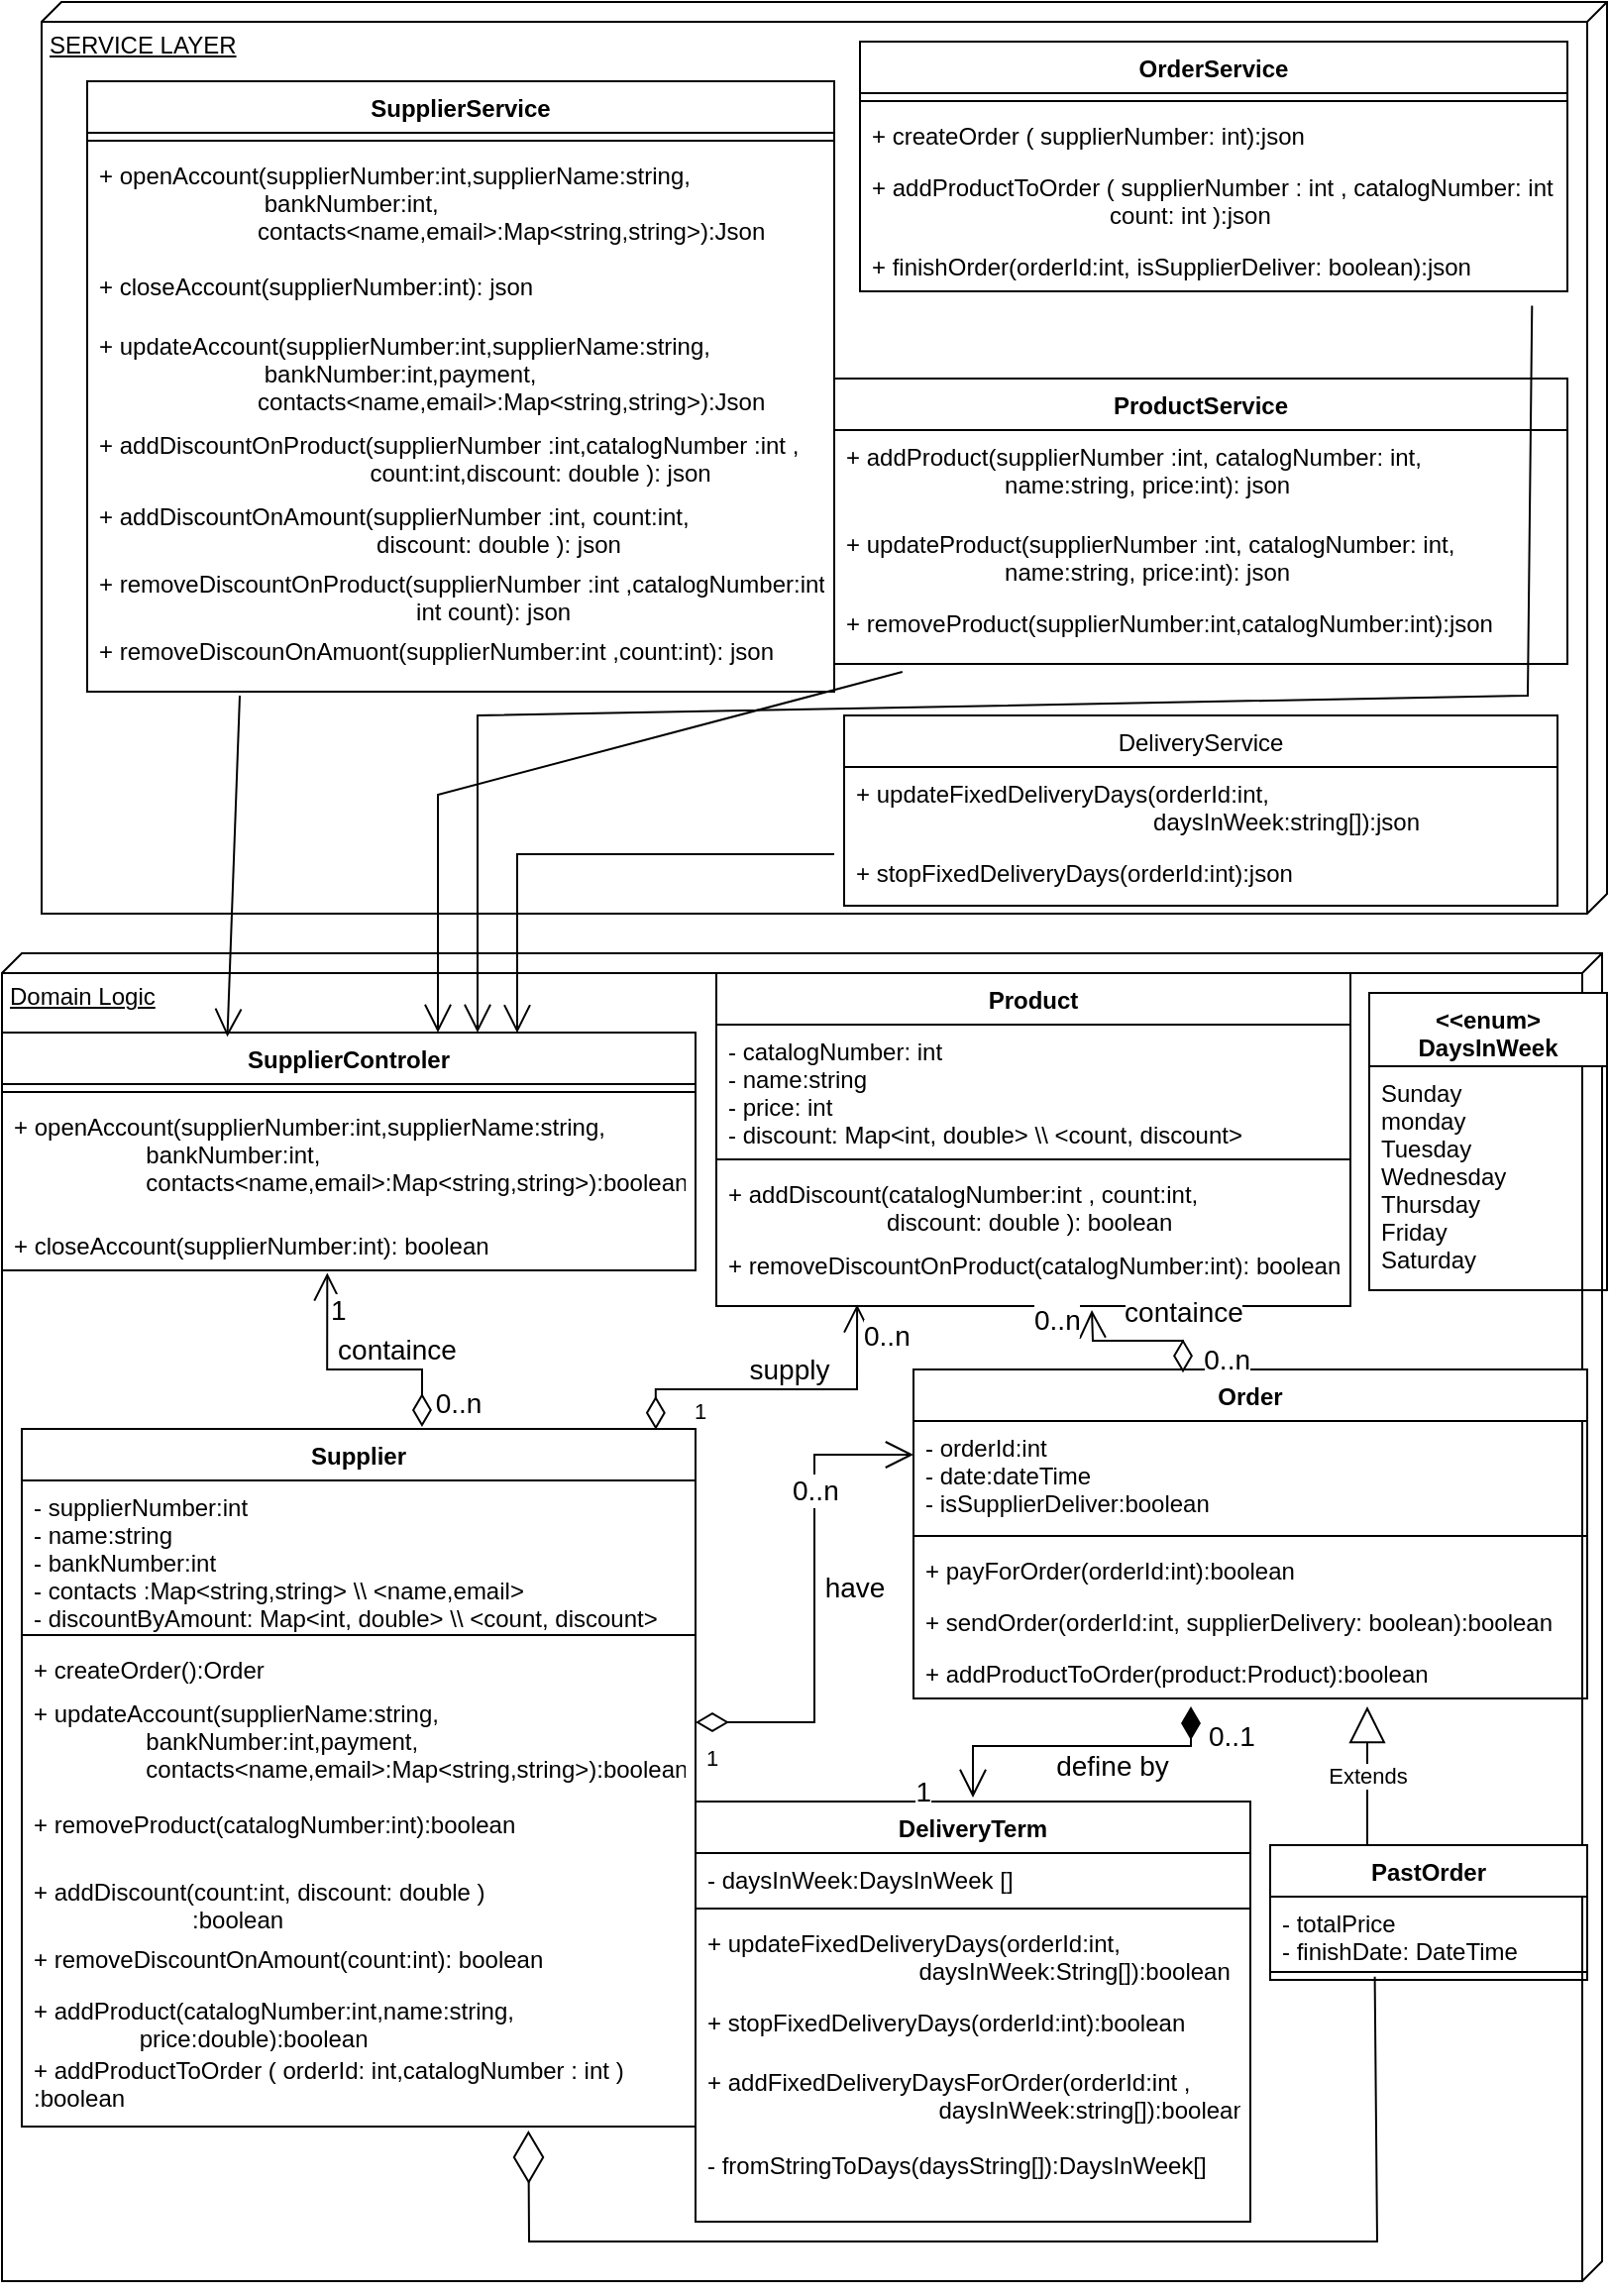 <mxfile version="16.5.1" type="device" pages="3"><diagram id="C5RBs43oDa-KdzZeNtuy" name="service-domain"><mxGraphModel dx="1038" dy="641" grid="1" gridSize="10" guides="1" tooltips="1" connect="1" arrows="1" fold="1" page="1" pageScale="1" pageWidth="827" pageHeight="1169" math="0" shadow="0"><root><mxCell id="WIyWlLk6GJQsqaUBKTNV-0"/><mxCell id="WIyWlLk6GJQsqaUBKTNV-1" parent="WIyWlLk6GJQsqaUBKTNV-0"/><mxCell id="B2Ji0FsWcARyGEUDFk-O-0" value="SERVICE LAYER&lt;br&gt;" style="verticalAlign=top;align=left;spacingTop=8;spacingLeft=2;spacingRight=12;shape=cube;size=10;direction=south;fontStyle=4;html=1;" parent="WIyWlLk6GJQsqaUBKTNV-1" vertex="1"><mxGeometry x="30" y="10" width="790" height="460" as="geometry"/></mxCell><mxCell id="B2Ji0FsWcARyGEUDFk-O-1" value="SupplierService" style="swimlane;fontStyle=1;align=center;verticalAlign=top;childLayout=stackLayout;horizontal=1;startSize=26;horizontalStack=0;resizeParent=1;resizeParentMax=0;resizeLast=0;collapsible=1;marginBottom=0;" parent="WIyWlLk6GJQsqaUBKTNV-1" vertex="1"><mxGeometry x="53" y="50" width="377" height="308" as="geometry"/></mxCell><mxCell id="B2Ji0FsWcARyGEUDFk-O-3" value="" style="line;strokeWidth=1;fillColor=none;align=left;verticalAlign=middle;spacingTop=-1;spacingLeft=3;spacingRight=3;rotatable=0;labelPosition=right;points=[];portConstraint=eastwest;" parent="B2Ji0FsWcARyGEUDFk-O-1" vertex="1"><mxGeometry y="26" width="377" height="8" as="geometry"/></mxCell><mxCell id="B2Ji0FsWcARyGEUDFk-O-4" value="+ openAccount(supplierNumber:int,supplierName:string,&#10;                         bankNumber:int,&#10;                        contacts&lt;name,email&gt;:Map&lt;string,string&gt;):Json" style="text;strokeColor=none;fillColor=none;align=left;verticalAlign=top;spacingLeft=4;spacingRight=4;overflow=hidden;rotatable=0;points=[[0,0.5],[1,0.5]];portConstraint=eastwest;" parent="B2Ji0FsWcARyGEUDFk-O-1" vertex="1"><mxGeometry y="34" width="377" height="56" as="geometry"/></mxCell><mxCell id="B2Ji0FsWcARyGEUDFk-O-25" value="+ closeAccount(supplierNumber:int): json" style="text;strokeColor=none;fillColor=none;align=left;verticalAlign=top;spacingLeft=4;spacingRight=4;overflow=hidden;rotatable=0;points=[[0,0.5],[1,0.5]];portConstraint=eastwest;" parent="B2Ji0FsWcARyGEUDFk-O-1" vertex="1"><mxGeometry y="90" width="377" height="30" as="geometry"/></mxCell><mxCell id="B2Ji0FsWcARyGEUDFk-O-31" value="+ updateAccount(supplierNumber:int,supplierName:string,&#10;                         bankNumber:int,payment,&#10;                        contacts&lt;name,email&gt;:Map&lt;string,string&gt;):Json" style="text;strokeColor=none;fillColor=none;align=left;verticalAlign=top;spacingLeft=4;spacingRight=4;overflow=hidden;rotatable=0;points=[[0,0.5],[1,0.5]];portConstraint=eastwest;" parent="B2Ji0FsWcARyGEUDFk-O-1" vertex="1"><mxGeometry y="120" width="377" height="50" as="geometry"/></mxCell><mxCell id="B2Ji0FsWcARyGEUDFk-O-37" value="+ addDiscountOnProduct(supplierNumber :int,catalogNumber :int , &#10;                                         count:int,discount: double ): json" style="text;strokeColor=none;fillColor=none;align=left;verticalAlign=top;spacingLeft=4;spacingRight=4;overflow=hidden;rotatable=0;points=[[0,0.5],[1,0.5]];portConstraint=eastwest;" parent="B2Ji0FsWcARyGEUDFk-O-1" vertex="1"><mxGeometry y="170" width="377" height="36" as="geometry"/></mxCell><mxCell id="B2Ji0FsWcARyGEUDFk-O-38" value="+ addDiscountOnAmount(supplierNumber :int, count:int, &#10;                                          discount: double ): json" style="text;strokeColor=none;fillColor=none;align=left;verticalAlign=top;spacingLeft=4;spacingRight=4;overflow=hidden;rotatable=0;points=[[0,0.5],[1,0.5]];portConstraint=eastwest;" parent="B2Ji0FsWcARyGEUDFk-O-1" vertex="1"><mxGeometry y="206" width="377" height="34" as="geometry"/></mxCell><mxCell id="B2Ji0FsWcARyGEUDFk-O-50" value="+ removeDiscountOnProduct(supplierNumber :int ,catalogNumber:int,&#10;                                                int count): json" style="text;strokeColor=none;fillColor=none;align=left;verticalAlign=top;spacingLeft=4;spacingRight=4;overflow=hidden;rotatable=0;points=[[0,0.5],[1,0.5]];portConstraint=eastwest;" parent="B2Ji0FsWcARyGEUDFk-O-1" vertex="1"><mxGeometry y="240" width="377" height="34" as="geometry"/></mxCell><mxCell id="B2Ji0FsWcARyGEUDFk-O-49" value="+ removeDiscounOnAmuont(supplierNumber:int ,count:int): json" style="text;strokeColor=none;fillColor=none;align=left;verticalAlign=top;spacingLeft=4;spacingRight=4;overflow=hidden;rotatable=0;points=[[0,0.5],[1,0.5]];portConstraint=eastwest;" parent="B2Ji0FsWcARyGEUDFk-O-1" vertex="1"><mxGeometry y="274" width="377" height="34" as="geometry"/></mxCell><mxCell id="B2Ji0FsWcARyGEUDFk-O-5" value="ProductService" style="swimlane;fontStyle=1;align=center;verticalAlign=top;childLayout=stackLayout;horizontal=1;startSize=26;horizontalStack=0;resizeParent=1;resizeParentMax=0;resizeLast=0;collapsible=1;marginBottom=0;" parent="WIyWlLk6GJQsqaUBKTNV-1" vertex="1"><mxGeometry x="430" y="200" width="370" height="144" as="geometry"/></mxCell><mxCell id="B2Ji0FsWcARyGEUDFk-O-26" value="+ addProduct(supplierNumber :int, catalogNumber: int, &#10;                        name:string, price:int): json" style="text;strokeColor=none;fillColor=none;align=left;verticalAlign=top;spacingLeft=4;spacingRight=4;overflow=hidden;rotatable=0;points=[[0,0.5],[1,0.5]];portConstraint=eastwest;" parent="B2Ji0FsWcARyGEUDFk-O-5" vertex="1"><mxGeometry y="26" width="370" height="44" as="geometry"/></mxCell><mxCell id="yO0xVXiksR3Tj3zHdsQg-1" value="+ updateProduct(supplierNumber :int, catalogNumber: int, &#10;                        name:string, price:int): json" style="text;strokeColor=none;fillColor=none;align=left;verticalAlign=top;spacingLeft=4;spacingRight=4;overflow=hidden;rotatable=0;points=[[0,0.5],[1,0.5]];portConstraint=eastwest;" parent="B2Ji0FsWcARyGEUDFk-O-5" vertex="1"><mxGeometry y="70" width="370" height="40" as="geometry"/></mxCell><mxCell id="yO0xVXiksR3Tj3zHdsQg-0" value="+ removeProduct(supplierNumber:int,catalogNumber:int):json&#10;&#10;" style="text;strokeColor=none;fillColor=none;align=left;verticalAlign=top;spacingLeft=4;spacingRight=4;overflow=hidden;rotatable=0;points=[[0,0.5],[1,0.5]];portConstraint=eastwest;" parent="B2Ji0FsWcARyGEUDFk-O-5" vertex="1"><mxGeometry y="110" width="370" height="34" as="geometry"/></mxCell><mxCell id="B2Ji0FsWcARyGEUDFk-O-9" value="OrderService" style="swimlane;fontStyle=1;align=center;verticalAlign=top;childLayout=stackLayout;horizontal=1;startSize=26;horizontalStack=0;resizeParent=1;resizeParentMax=0;resizeLast=0;collapsible=1;marginBottom=0;" parent="WIyWlLk6GJQsqaUBKTNV-1" vertex="1"><mxGeometry x="443" y="30" width="357" height="126" as="geometry"/></mxCell><mxCell id="B2Ji0FsWcARyGEUDFk-O-11" value="" style="line;strokeWidth=1;fillColor=none;align=left;verticalAlign=middle;spacingTop=-1;spacingLeft=3;spacingRight=3;rotatable=0;labelPosition=right;points=[];portConstraint=eastwest;" parent="B2Ji0FsWcARyGEUDFk-O-9" vertex="1"><mxGeometry y="26" width="357" height="8" as="geometry"/></mxCell><mxCell id="B2Ji0FsWcARyGEUDFk-O-52" value="+ createOrder ( supplierNumber: int):json" style="text;strokeColor=none;fillColor=none;align=left;verticalAlign=top;spacingLeft=4;spacingRight=4;overflow=hidden;rotatable=0;points=[[0,0.5],[1,0.5]];portConstraint=eastwest;" parent="B2Ji0FsWcARyGEUDFk-O-9" vertex="1"><mxGeometry y="34" width="357" height="26" as="geometry"/></mxCell><mxCell id="B2Ji0FsWcARyGEUDFk-O-12" value="+ addProductToOrder ( supplierNumber : int , catalogNumber: int&#10;                                    count: int ):json" style="text;strokeColor=none;fillColor=none;align=left;verticalAlign=top;spacingLeft=4;spacingRight=4;overflow=hidden;rotatable=0;points=[[0,0.5],[1,0.5]];portConstraint=eastwest;" parent="B2Ji0FsWcARyGEUDFk-O-9" vertex="1"><mxGeometry y="60" width="357" height="40" as="geometry"/></mxCell><mxCell id="B2Ji0FsWcARyGEUDFk-O-51" value="+ finishOrder(orderId:int, isSupplierDeliver: boolean):json" style="text;strokeColor=none;fillColor=none;align=left;verticalAlign=top;spacingLeft=4;spacingRight=4;overflow=hidden;rotatable=0;points=[[0,0.5],[1,0.5]];portConstraint=eastwest;" parent="B2Ji0FsWcARyGEUDFk-O-9" vertex="1"><mxGeometry y="100" width="357" height="26" as="geometry"/></mxCell><mxCell id="B2Ji0FsWcARyGEUDFk-O-18" value="DeliveryService" style="swimlane;fontStyle=0;childLayout=stackLayout;horizontal=1;startSize=26;fillColor=none;horizontalStack=0;resizeParent=1;resizeParentMax=0;resizeLast=0;collapsible=1;marginBottom=0;" parent="WIyWlLk6GJQsqaUBKTNV-1" vertex="1"><mxGeometry x="435" y="370" width="360" height="96" as="geometry"/></mxCell><mxCell id="yO0xVXiksR3Tj3zHdsQg-3" value="+ updateFixedDeliveryDays(orderId:int,&#10;                                             daysInWeek:string[]):json" style="text;strokeColor=none;fillColor=none;align=left;verticalAlign=top;spacingLeft=4;spacingRight=4;overflow=hidden;rotatable=0;points=[[0,0.5],[1,0.5]];portConstraint=eastwest;" parent="B2Ji0FsWcARyGEUDFk-O-18" vertex="1"><mxGeometry y="26" width="360" height="40" as="geometry"/></mxCell><mxCell id="yO0xVXiksR3Tj3zHdsQg-4" value="+ stopFixedDeliveryDays(orderId:int):json" style="text;strokeColor=none;fillColor=none;align=left;verticalAlign=top;spacingLeft=4;spacingRight=4;overflow=hidden;rotatable=0;points=[[0,0.5],[1,0.5]];portConstraint=eastwest;" parent="B2Ji0FsWcARyGEUDFk-O-18" vertex="1"><mxGeometry y="66" width="360" height="30" as="geometry"/></mxCell><mxCell id="yO0xVXiksR3Tj3zHdsQg-5" value="Domain Logic" style="verticalAlign=top;align=left;spacingTop=8;spacingLeft=2;spacingRight=12;shape=cube;size=10;direction=south;fontStyle=4;html=1;" parent="WIyWlLk6GJQsqaUBKTNV-1" vertex="1"><mxGeometry x="10" y="490" width="807.5" height="670" as="geometry"/></mxCell><mxCell id="yO0xVXiksR3Tj3zHdsQg-7" value="Supplier" style="swimlane;fontStyle=1;align=center;verticalAlign=top;childLayout=stackLayout;horizontal=1;startSize=26;horizontalStack=0;resizeParent=1;resizeParentMax=0;resizeLast=0;collapsible=1;marginBottom=0;" parent="WIyWlLk6GJQsqaUBKTNV-1" vertex="1"><mxGeometry x="20" y="730" width="340" height="352" as="geometry"/></mxCell><mxCell id="yO0xVXiksR3Tj3zHdsQg-8" value="- supplierNumber:int&#10;- name:string&#10;- bankNumber:int&#10;- contacts :Map&lt;string,string&gt; \\ &lt;name,email&gt;&#10;- discountByAmount: Map&lt;int, double&gt; \\ &lt;count, discount&gt;" style="text;strokeColor=none;fillColor=none;align=left;verticalAlign=top;spacingLeft=4;spacingRight=4;overflow=hidden;rotatable=0;points=[[0,0.5],[1,0.5]];portConstraint=eastwest;" parent="yO0xVXiksR3Tj3zHdsQg-7" vertex="1"><mxGeometry y="26" width="340" height="74" as="geometry"/></mxCell><mxCell id="yO0xVXiksR3Tj3zHdsQg-9" value="" style="line;strokeWidth=1;fillColor=none;align=left;verticalAlign=middle;spacingTop=-1;spacingLeft=3;spacingRight=3;rotatable=0;labelPosition=right;points=[];portConstraint=eastwest;" parent="yO0xVXiksR3Tj3zHdsQg-7" vertex="1"><mxGeometry y="100" width="340" height="8" as="geometry"/></mxCell><mxCell id="yO0xVXiksR3Tj3zHdsQg-34" value="+ createOrder():Order" style="text;strokeColor=none;fillColor=none;align=left;verticalAlign=top;spacingLeft=4;spacingRight=4;overflow=hidden;rotatable=0;points=[[0,0.5],[1,0.5]];portConstraint=eastwest;" parent="yO0xVXiksR3Tj3zHdsQg-7" vertex="1"><mxGeometry y="108" width="340" height="22" as="geometry"/></mxCell><mxCell id="otosH19bd6gSAJLTLm59-17" value="+ updateAccount(supplierName:string,&#10;                 bankNumber:int,payment,&#10;                 contacts&lt;name,email&gt;:Map&lt;string,string&gt;):boolean" style="text;strokeColor=none;fillColor=none;align=left;verticalAlign=top;spacingLeft=4;spacingRight=4;overflow=hidden;rotatable=0;points=[[0,0.5],[1,0.5]];portConstraint=eastwest;" parent="yO0xVXiksR3Tj3zHdsQg-7" vertex="1"><mxGeometry y="130" width="340" height="56" as="geometry"/></mxCell><mxCell id="yO0xVXiksR3Tj3zHdsQg-29" value="+ removeProduct(catalogNumber:int):boolean" style="text;strokeColor=none;fillColor=none;align=left;verticalAlign=top;spacingLeft=4;spacingRight=4;overflow=hidden;rotatable=0;points=[[0,0.5],[1,0.5]];portConstraint=eastwest;" parent="yO0xVXiksR3Tj3zHdsQg-7" vertex="1"><mxGeometry y="186" width="340" height="34" as="geometry"/></mxCell><mxCell id="yO0xVXiksR3Tj3zHdsQg-18" value="+ addDiscount(count:int, discount: double )&#10;                        :boolean" style="text;strokeColor=none;fillColor=none;align=left;verticalAlign=top;spacingLeft=4;spacingRight=4;overflow=hidden;rotatable=0;points=[[0,0.5],[1,0.5]];portConstraint=eastwest;" parent="yO0xVXiksR3Tj3zHdsQg-7" vertex="1"><mxGeometry y="220" width="340" height="34" as="geometry"/></mxCell><mxCell id="otosH19bd6gSAJLTLm59-19" value="+ removeDiscountOnAmount(count:int): boolean" style="text;strokeColor=none;fillColor=none;align=left;verticalAlign=top;spacingLeft=4;spacingRight=4;overflow=hidden;rotatable=0;points=[[0,0.5],[1,0.5]];portConstraint=eastwest;" parent="yO0xVXiksR3Tj3zHdsQg-7" vertex="1"><mxGeometry y="254" width="340" height="26" as="geometry"/></mxCell><mxCell id="yO0xVXiksR3Tj3zHdsQg-28" value="+ addProduct(catalogNumber:int,name:string,&#10;                price:double):boolean" style="text;strokeColor=none;fillColor=none;align=left;verticalAlign=top;spacingLeft=4;spacingRight=4;overflow=hidden;rotatable=0;points=[[0,0.5],[1,0.5]];portConstraint=eastwest;" parent="yO0xVXiksR3Tj3zHdsQg-7" vertex="1"><mxGeometry y="280" width="340" height="30" as="geometry"/></mxCell><mxCell id="yO0xVXiksR3Tj3zHdsQg-35" value="+ addProductToOrder ( orderId: int,catalogNumber : int )&#10;:boolean" style="text;strokeColor=none;fillColor=none;align=left;verticalAlign=top;spacingLeft=4;spacingRight=4;overflow=hidden;rotatable=0;points=[[0,0.5],[1,0.5]];portConstraint=eastwest;" parent="yO0xVXiksR3Tj3zHdsQg-7" vertex="1"><mxGeometry y="310" width="340" height="42" as="geometry"/></mxCell><mxCell id="yO0xVXiksR3Tj3zHdsQg-12" value="SupplierControler" style="swimlane;fontStyle=1;align=center;verticalAlign=top;childLayout=stackLayout;horizontal=1;startSize=26;horizontalStack=0;resizeParent=1;resizeParentMax=0;resizeLast=0;collapsible=1;marginBottom=0;" parent="WIyWlLk6GJQsqaUBKTNV-1" vertex="1"><mxGeometry x="10" y="530" width="350" height="120" as="geometry"/></mxCell><mxCell id="yO0xVXiksR3Tj3zHdsQg-14" value="" style="line;strokeWidth=1;fillColor=none;align=left;verticalAlign=middle;spacingTop=-1;spacingLeft=3;spacingRight=3;rotatable=0;labelPosition=right;points=[];portConstraint=eastwest;" parent="yO0xVXiksR3Tj3zHdsQg-12" vertex="1"><mxGeometry y="26" width="350" height="8" as="geometry"/></mxCell><mxCell id="yO0xVXiksR3Tj3zHdsQg-11" value="+ openAccount(supplierNumber:int,supplierName:string,&#10;                    bankNumber:int,&#10;                    contacts&lt;name,email&gt;:Map&lt;string,string&gt;):boolean" style="text;strokeColor=none;fillColor=none;align=left;verticalAlign=top;spacingLeft=4;spacingRight=4;overflow=hidden;rotatable=0;points=[[0,0.5],[1,0.5]];portConstraint=eastwest;fontStyle=0" parent="yO0xVXiksR3Tj3zHdsQg-12" vertex="1"><mxGeometry y="34" width="350" height="60" as="geometry"/></mxCell><mxCell id="yO0xVXiksR3Tj3zHdsQg-10" value="+ closeAccount(supplierNumber:int): boolean" style="text;strokeColor=none;fillColor=none;align=left;verticalAlign=top;spacingLeft=4;spacingRight=4;overflow=hidden;rotatable=0;points=[[0,0.5],[1,0.5]];portConstraint=eastwest;" parent="yO0xVXiksR3Tj3zHdsQg-12" vertex="1"><mxGeometry y="94" width="350" height="26" as="geometry"/></mxCell><mxCell id="yO0xVXiksR3Tj3zHdsQg-22" value="Product" style="swimlane;fontStyle=1;align=center;verticalAlign=top;childLayout=stackLayout;horizontal=1;startSize=26;horizontalStack=0;resizeParent=1;resizeParentMax=0;resizeLast=0;collapsible=1;marginBottom=0;" parent="WIyWlLk6GJQsqaUBKTNV-1" vertex="1"><mxGeometry x="370.5" y="500" width="320" height="168" as="geometry"/></mxCell><mxCell id="yO0xVXiksR3Tj3zHdsQg-23" value="- catalogNumber: int&#10;- name:string&#10;- price: int&#10;- discount: Map&lt;int, double&gt; \\ &lt;count, discount&gt;" style="text;strokeColor=none;fillColor=none;align=left;verticalAlign=top;spacingLeft=4;spacingRight=4;overflow=hidden;rotatable=0;points=[[0,0.5],[1,0.5]];portConstraint=eastwest;" parent="yO0xVXiksR3Tj3zHdsQg-22" vertex="1"><mxGeometry y="26" width="320" height="64" as="geometry"/></mxCell><mxCell id="yO0xVXiksR3Tj3zHdsQg-24" value="" style="line;strokeWidth=1;fillColor=none;align=left;verticalAlign=middle;spacingTop=-1;spacingLeft=3;spacingRight=3;rotatable=0;labelPosition=right;points=[];portConstraint=eastwest;" parent="yO0xVXiksR3Tj3zHdsQg-22" vertex="1"><mxGeometry y="90" width="320" height="8" as="geometry"/></mxCell><mxCell id="yO0xVXiksR3Tj3zHdsQg-17" value="+ addDiscount(catalogNumber:int , count:int, &#10;                        discount: double ): boolean" style="text;strokeColor=none;fillColor=none;align=left;verticalAlign=top;spacingLeft=4;spacingRight=4;overflow=hidden;rotatable=0;points=[[0,0.5],[1,0.5]];portConstraint=eastwest;" parent="yO0xVXiksR3Tj3zHdsQg-22" vertex="1"><mxGeometry y="98" width="320" height="36" as="geometry"/></mxCell><mxCell id="yO0xVXiksR3Tj3zHdsQg-20" value="+ removeDiscountOnProduct(catalogNumber:int): boolean" style="text;strokeColor=none;fillColor=none;align=left;verticalAlign=top;spacingLeft=4;spacingRight=4;overflow=hidden;rotatable=0;points=[[0,0.5],[1,0.5]];portConstraint=eastwest;" parent="yO0xVXiksR3Tj3zHdsQg-22" vertex="1"><mxGeometry y="134" width="320" height="34" as="geometry"/></mxCell><mxCell id="yO0xVXiksR3Tj3zHdsQg-30" value="Order" style="swimlane;fontStyle=1;align=center;verticalAlign=top;childLayout=stackLayout;horizontal=1;startSize=26;horizontalStack=0;resizeParent=1;resizeParentMax=0;resizeLast=0;collapsible=1;marginBottom=0;" parent="WIyWlLk6GJQsqaUBKTNV-1" vertex="1"><mxGeometry x="470" y="700" width="340" height="166" as="geometry"/></mxCell><mxCell id="yO0xVXiksR3Tj3zHdsQg-31" value="- orderId:int&#10;- date:dateTime&#10;- isSupplierDeliver:boolean" style="text;strokeColor=none;fillColor=none;align=left;verticalAlign=top;spacingLeft=4;spacingRight=4;overflow=hidden;rotatable=0;points=[[0,0.5],[1,0.5]];portConstraint=eastwest;" parent="yO0xVXiksR3Tj3zHdsQg-30" vertex="1"><mxGeometry y="26" width="340" height="54" as="geometry"/></mxCell><mxCell id="yO0xVXiksR3Tj3zHdsQg-32" value="" style="line;strokeWidth=1;fillColor=none;align=left;verticalAlign=middle;spacingTop=-1;spacingLeft=3;spacingRight=3;rotatable=0;labelPosition=right;points=[];portConstraint=eastwest;" parent="yO0xVXiksR3Tj3zHdsQg-30" vertex="1"><mxGeometry y="80" width="340" height="8" as="geometry"/></mxCell><mxCell id="yO0xVXiksR3Tj3zHdsQg-37" value="+ payForOrder(orderId:int):boolean" style="text;strokeColor=none;fillColor=none;align=left;verticalAlign=top;spacingLeft=4;spacingRight=4;overflow=hidden;rotatable=0;points=[[0,0.5],[1,0.5]];portConstraint=eastwest;" parent="yO0xVXiksR3Tj3zHdsQg-30" vertex="1"><mxGeometry y="88" width="340" height="26" as="geometry"/></mxCell><mxCell id="yO0xVXiksR3Tj3zHdsQg-36" value="+ sendOrder(orderId:int, supplierDelivery: boolean):boolean" style="text;strokeColor=none;fillColor=none;align=left;verticalAlign=top;spacingLeft=4;spacingRight=4;overflow=hidden;rotatable=0;points=[[0,0.5],[1,0.5]];portConstraint=eastwest;" parent="yO0xVXiksR3Tj3zHdsQg-30" vertex="1"><mxGeometry y="114" width="340" height="26" as="geometry"/></mxCell><mxCell id="otosH19bd6gSAJLTLm59-23" value="+ addProductToOrder(product:Product):boolean" style="text;strokeColor=none;fillColor=none;align=left;verticalAlign=top;spacingLeft=4;spacingRight=4;overflow=hidden;rotatable=0;points=[[0,0.5],[1,0.5]];portConstraint=eastwest;" parent="yO0xVXiksR3Tj3zHdsQg-30" vertex="1"><mxGeometry y="140" width="340" height="26" as="geometry"/></mxCell><mxCell id="yO0xVXiksR3Tj3zHdsQg-47" value="&lt;&lt;enum&gt; &#10;DaysInWeek" style="swimlane;fontStyle=1;align=center;verticalAlign=top;childLayout=stackLayout;horizontal=1;startSize=37;horizontalStack=0;resizeParent=1;resizeParentMax=0;resizeLast=0;collapsible=1;marginBottom=0;" parent="WIyWlLk6GJQsqaUBKTNV-1" vertex="1"><mxGeometry x="700" y="510" width="120" height="150" as="geometry"/></mxCell><mxCell id="yO0xVXiksR3Tj3zHdsQg-42" value="Sunday&#10;monday&#10;Tuesday&#10;Wednesday&#10;Thursday&#10;Friday&#10;Saturday" style="text;strokeColor=none;fillColor=none;align=left;verticalAlign=top;spacingLeft=4;spacingRight=4;overflow=hidden;rotatable=0;points=[[0,0.5],[1,0.5]];portConstraint=eastwest;" parent="yO0xVXiksR3Tj3zHdsQg-47" vertex="1"><mxGeometry y="37" width="120" height="113" as="geometry"/></mxCell><mxCell id="yO0xVXiksR3Tj3zHdsQg-55" value="DeliveryTerm" style="swimlane;fontStyle=1;align=center;verticalAlign=top;childLayout=stackLayout;horizontal=1;startSize=26;horizontalStack=0;resizeParent=1;resizeParentMax=0;resizeLast=0;collapsible=1;marginBottom=0;" parent="WIyWlLk6GJQsqaUBKTNV-1" vertex="1"><mxGeometry x="360" y="918" width="280" height="212" as="geometry"/></mxCell><mxCell id="yO0xVXiksR3Tj3zHdsQg-40" value="- daysInWeek:DaysInWeek []" style="text;strokeColor=none;fillColor=none;align=left;verticalAlign=top;spacingLeft=4;spacingRight=4;overflow=hidden;rotatable=0;points=[[0,0.5],[1,0.5]];portConstraint=eastwest;" parent="yO0xVXiksR3Tj3zHdsQg-55" vertex="1"><mxGeometry y="26" width="280" height="24" as="geometry"/></mxCell><mxCell id="yO0xVXiksR3Tj3zHdsQg-57" value="" style="line;strokeWidth=1;fillColor=none;align=left;verticalAlign=middle;spacingTop=-1;spacingLeft=3;spacingRight=3;rotatable=0;labelPosition=right;points=[];portConstraint=eastwest;" parent="yO0xVXiksR3Tj3zHdsQg-55" vertex="1"><mxGeometry y="50" width="280" height="8" as="geometry"/></mxCell><mxCell id="yO0xVXiksR3Tj3zHdsQg-52" value="+ updateFixedDeliveryDays(orderId:int,&#10;                                daysInWeek:String[]):boolean" style="text;strokeColor=none;fillColor=none;align=left;verticalAlign=top;spacingLeft=4;spacingRight=4;overflow=hidden;rotatable=0;points=[[0,0.5],[1,0.5]];portConstraint=eastwest;" parent="yO0xVXiksR3Tj3zHdsQg-55" vertex="1"><mxGeometry y="58" width="280" height="40" as="geometry"/></mxCell><mxCell id="yO0xVXiksR3Tj3zHdsQg-53" value="+ stopFixedDeliveryDays(orderId:int):boolean" style="text;strokeColor=none;fillColor=none;align=left;verticalAlign=top;spacingLeft=4;spacingRight=4;overflow=hidden;rotatable=0;points=[[0,0.5],[1,0.5]];portConstraint=eastwest;" parent="yO0xVXiksR3Tj3zHdsQg-55" vertex="1"><mxGeometry y="98" width="280" height="30" as="geometry"/></mxCell><mxCell id="yO0xVXiksR3Tj3zHdsQg-59" value="+ addFixedDeliveryDaysForOrder(orderId:int ,&#10;                                   daysInWeek:string[]):boolean" style="text;strokeColor=none;fillColor=none;align=left;verticalAlign=top;spacingLeft=4;spacingRight=4;overflow=hidden;rotatable=0;points=[[0,0.5],[1,0.5]];portConstraint=eastwest;" parent="yO0xVXiksR3Tj3zHdsQg-55" vertex="1"><mxGeometry y="128" width="280" height="42" as="geometry"/></mxCell><mxCell id="yO0xVXiksR3Tj3zHdsQg-61" value="- fromStringToDays(daysString[]):DaysInWeek[]" style="text;strokeColor=none;fillColor=none;align=left;verticalAlign=top;spacingLeft=4;spacingRight=4;overflow=hidden;rotatable=0;points=[[0,0.5],[1,0.5]];portConstraint=eastwest;" parent="yO0xVXiksR3Tj3zHdsQg-55" vertex="1"><mxGeometry y="170" width="280" height="42" as="geometry"/></mxCell><mxCell id="otosH19bd6gSAJLTLm59-0" value="1" style="endArrow=open;html=1;endSize=12;startArrow=diamondThin;startSize=14;startFill=0;edgeStyle=orthogonalEdgeStyle;align=left;verticalAlign=bottom;rounded=0;fontSize=14;exitX=0.594;exitY=-0.003;exitDx=0;exitDy=0;exitPerimeter=0;entryX=0.469;entryY=1.046;entryDx=0;entryDy=0;entryPerimeter=0;" parent="WIyWlLk6GJQsqaUBKTNV-1" source="yO0xVXiksR3Tj3zHdsQg-7" target="yO0xVXiksR3Tj3zHdsQg-10" edge="1"><mxGeometry x="0.522" relative="1" as="geometry"><mxPoint x="177.5" y="804" as="sourcePoint"/><mxPoint x="179" y="680" as="targetPoint"/><Array as="points"><mxPoint x="222" y="700"/><mxPoint x="174" y="700"/></Array><mxPoint as="offset"/></mxGeometry></mxCell><mxCell id="otosH19bd6gSAJLTLm59-1" value="0..n" style="edgeLabel;html=1;align=center;verticalAlign=middle;resizable=0;points=[];fontSize=14;" parent="otosH19bd6gSAJLTLm59-0" vertex="1" connectable="0"><mxGeometry x="0.794" y="-1" relative="1" as="geometry"><mxPoint x="65" y="52" as="offset"/></mxGeometry></mxCell><mxCell id="otosH19bd6gSAJLTLm59-2" value="containce" style="edgeLabel;html=1;align=center;verticalAlign=middle;resizable=0;points=[];fontSize=14;" parent="otosH19bd6gSAJLTLm59-0" vertex="1" connectable="0"><mxGeometry x="-0.234" y="1" relative="1" as="geometry"><mxPoint x="6" y="-11" as="offset"/></mxGeometry></mxCell><mxCell id="otosH19bd6gSAJLTLm59-7" value="have" style="endArrow=open;html=1;endSize=12;startArrow=diamondThin;startSize=14;startFill=0;edgeStyle=orthogonalEdgeStyle;rounded=0;fontSize=14;entryX=0;entryY=0.5;entryDx=0;entryDy=0;" parent="WIyWlLk6GJQsqaUBKTNV-1" edge="1"><mxGeometry x="0.044" y="-20" relative="1" as="geometry"><mxPoint x="360" y="878" as="sourcePoint"/><mxPoint x="470" y="743" as="targetPoint"/><Array as="points"><mxPoint x="420" y="878"/><mxPoint x="420" y="743"/></Array><mxPoint as="offset"/></mxGeometry></mxCell><mxCell id="otosH19bd6gSAJLTLm59-8" value="0..n" style="edgeLabel;resizable=0;html=1;align=left;verticalAlign=top;fontSize=14;" parent="otosH19bd6gSAJLTLm59-7" connectable="0" vertex="1"><mxGeometry x="-1" relative="1" as="geometry"><mxPoint x="47" y="-132" as="offset"/></mxGeometry></mxCell><mxCell id="sP69bdtSOxSu0He8FV_g-1" value="1" style="edgeLabel;html=1;align=center;verticalAlign=middle;resizable=0;points=[];" parent="otosH19bd6gSAJLTLm59-7" vertex="1" connectable="0"><mxGeometry x="-0.95" y="14" relative="1" as="geometry"><mxPoint x="2" y="32" as="offset"/></mxGeometry></mxCell><mxCell id="otosH19bd6gSAJLTLm59-10" value="containce" style="endArrow=open;html=1;endSize=12;startArrow=diamondThin;startSize=14;startFill=0;edgeStyle=orthogonalEdgeStyle;rounded=0;fontSize=14;exitX=0.4;exitY=0.01;exitDx=0;exitDy=0;exitPerimeter=0;" parent="WIyWlLk6GJQsqaUBKTNV-1" source="yO0xVXiksR3Tj3zHdsQg-30" edge="1"><mxGeometry x="-0.571" y="-15" relative="1" as="geometry"><mxPoint x="427.5" y="761" as="sourcePoint"/><mxPoint x="560" y="670" as="targetPoint"/><Array as="points"/><mxPoint as="offset"/></mxGeometry></mxCell><mxCell id="otosH19bd6gSAJLTLm59-11" value="0..n" style="edgeLabel;resizable=0;html=1;align=left;verticalAlign=top;fontSize=14;" parent="otosH19bd6gSAJLTLm59-10" connectable="0" vertex="1"><mxGeometry x="-1" relative="1" as="geometry"><mxPoint x="-77" y="-42" as="offset"/></mxGeometry></mxCell><mxCell id="otosH19bd6gSAJLTLm59-12" value="0..n" style="edgeLabel;resizable=0;html=1;align=right;verticalAlign=top;fontSize=14;" parent="otosH19bd6gSAJLTLm59-10" connectable="0" vertex="1"><mxGeometry x="1" relative="1" as="geometry"><mxPoint x="80" y="10" as="offset"/></mxGeometry></mxCell><mxCell id="otosH19bd6gSAJLTLm59-13" value="define by" style="endArrow=open;html=1;endSize=12;startArrow=diamondThin;startSize=14;startFill=1;edgeStyle=orthogonalEdgeStyle;rounded=0;fontSize=14;" parent="WIyWlLk6GJQsqaUBKTNV-1" edge="1"><mxGeometry x="-0.231" y="10" relative="1" as="geometry"><mxPoint x="610" y="870" as="sourcePoint"/><mxPoint x="500" y="916" as="targetPoint"/><Array as="points"><mxPoint x="610" y="890"/><mxPoint x="500" y="890"/></Array><mxPoint as="offset"/></mxGeometry></mxCell><mxCell id="otosH19bd6gSAJLTLm59-14" value="0..1" style="edgeLabel;resizable=0;html=1;align=left;verticalAlign=top;fontSize=14;" parent="otosH19bd6gSAJLTLm59-13" connectable="0" vertex="1"><mxGeometry x="-1" relative="1" as="geometry"><mxPoint x="7" as="offset"/></mxGeometry></mxCell><mxCell id="otosH19bd6gSAJLTLm59-15" value="1" style="edgeLabel;resizable=0;html=1;align=right;verticalAlign=top;fontSize=14;" parent="otosH19bd6gSAJLTLm59-13" connectable="0" vertex="1"><mxGeometry x="1" relative="1" as="geometry"><mxPoint x="-21" y="-18" as="offset"/></mxGeometry></mxCell><mxCell id="otosH19bd6gSAJLTLm59-16" value="" style="endArrow=open;endFill=1;endSize=12;html=1;rounded=0;fontSize=14;entryX=0.325;entryY=0.018;entryDx=0;entryDy=0;entryPerimeter=0;" parent="WIyWlLk6GJQsqaUBKTNV-1" target="yO0xVXiksR3Tj3zHdsQg-12" edge="1"><mxGeometry width="160" relative="1" as="geometry"><mxPoint x="130" y="360" as="sourcePoint"/><mxPoint x="490" y="460" as="targetPoint"/><Array as="points"/></mxGeometry></mxCell><mxCell id="otosH19bd6gSAJLTLm59-20" value="supply" style="endArrow=open;html=1;endSize=12;startArrow=diamondThin;startSize=14;startFill=0;edgeStyle=orthogonalEdgeStyle;rounded=0;fontSize=14;entryX=0.222;entryY=0.977;entryDx=0;entryDy=0;entryPerimeter=0;exitX=0.941;exitY=0.001;exitDx=0;exitDy=0;exitPerimeter=0;" parent="WIyWlLk6GJQsqaUBKTNV-1" source="yO0xVXiksR3Tj3zHdsQg-7" target="yO0xVXiksR3Tj3zHdsQg-20" edge="1"><mxGeometry x="0.057" y="10" relative="1" as="geometry"><mxPoint x="240" y="870" as="sourcePoint"/><mxPoint x="460" y="810" as="targetPoint"/><Array as="points"><mxPoint x="340" y="710"/><mxPoint x="442" y="710"/></Array><mxPoint as="offset"/></mxGeometry></mxCell><mxCell id="dYvjf8HIJ_zvDTDEj7WD-1" value="1" style="edgeLabel;html=1;align=center;verticalAlign=middle;resizable=0;points=[];" parent="otosH19bd6gSAJLTLm59-20" vertex="1" connectable="0"><mxGeometry x="-0.487" y="-11" relative="1" as="geometry"><mxPoint as="offset"/></mxGeometry></mxCell><mxCell id="dYvjf8HIJ_zvDTDEj7WD-2" value="0..n" style="edgeLabel;resizable=0;html=1;align=left;verticalAlign=top;fontSize=14;" parent="WIyWlLk6GJQsqaUBKTNV-1" connectable="0" vertex="1"><mxGeometry x="443" y="668.0" as="geometry"/></mxCell><mxCell id="68HzmFO4Miw4gQ5zUe3B-0" value="PastOrder" style="swimlane;fontStyle=1;align=center;verticalAlign=top;childLayout=stackLayout;horizontal=1;startSize=26;horizontalStack=0;resizeParent=1;resizeParentMax=0;resizeLast=0;collapsible=1;marginBottom=0;" parent="WIyWlLk6GJQsqaUBKTNV-1" vertex="1"><mxGeometry x="650" y="940" width="160" height="68" as="geometry"/></mxCell><mxCell id="68HzmFO4Miw4gQ5zUe3B-1" value="- totalPrice&#10;- finishDate: DateTime" style="text;strokeColor=none;fillColor=none;align=left;verticalAlign=top;spacingLeft=4;spacingRight=4;overflow=hidden;rotatable=0;points=[[0,0.5],[1,0.5]];portConstraint=eastwest;" parent="68HzmFO4Miw4gQ5zUe3B-0" vertex="1"><mxGeometry y="26" width="160" height="34" as="geometry"/></mxCell><mxCell id="68HzmFO4Miw4gQ5zUe3B-2" value="" style="line;strokeWidth=1;fillColor=none;align=left;verticalAlign=middle;spacingTop=-1;spacingLeft=3;spacingRight=3;rotatable=0;labelPosition=right;points=[];portConstraint=eastwest;" parent="68HzmFO4Miw4gQ5zUe3B-0" vertex="1"><mxGeometry y="60" width="160" height="8" as="geometry"/></mxCell><mxCell id="68HzmFO4Miw4gQ5zUe3B-7" value="Extends" style="endArrow=block;endSize=16;endFill=0;html=1;rounded=0;" parent="WIyWlLk6GJQsqaUBKTNV-1" edge="1"><mxGeometry width="160" relative="1" as="geometry"><mxPoint x="699" y="940" as="sourcePoint"/><mxPoint x="699" y="870" as="targetPoint"/></mxGeometry></mxCell><mxCell id="68HzmFO4Miw4gQ5zUe3B-8" value="" style="endArrow=diamondThin;endFill=0;endSize=24;html=1;rounded=0;entryX=0.752;entryY=1.048;entryDx=0;entryDy=0;entryPerimeter=0;exitX=0.33;exitY=0.8;exitDx=0;exitDy=0;exitPerimeter=0;" parent="WIyWlLk6GJQsqaUBKTNV-1" source="68HzmFO4Miw4gQ5zUe3B-2" target="yO0xVXiksR3Tj3zHdsQg-35" edge="1"><mxGeometry width="160" relative="1" as="geometry"><mxPoint x="704" y="1020" as="sourcePoint"/><mxPoint x="280" y="1120" as="targetPoint"/><Array as="points"><mxPoint x="704" y="1140"/><mxPoint x="276" y="1140"/></Array></mxGeometry></mxCell><mxCell id="68HzmFO4Miw4gQ5zUe3B-9" value="" style="endArrow=open;endFill=1;endSize=12;html=1;rounded=0;fontSize=14;entryX=0.325;entryY=0.018;entryDx=0;entryDy=0;entryPerimeter=0;" parent="WIyWlLk6GJQsqaUBKTNV-1" edge="1"><mxGeometry width="160" relative="1" as="geometry"><mxPoint x="430" y="440" as="sourcePoint"/><mxPoint x="270" y="530.16" as="targetPoint"/><Array as="points"><mxPoint x="270" y="440"/></Array></mxGeometry></mxCell><mxCell id="68HzmFO4Miw4gQ5zUe3B-10" value="" style="endArrow=open;endFill=1;endSize=12;html=1;rounded=0;fontSize=14;entryX=0.325;entryY=0.018;entryDx=0;entryDy=0;entryPerimeter=0;exitX=0.093;exitY=1.118;exitDx=0;exitDy=0;exitPerimeter=0;" parent="WIyWlLk6GJQsqaUBKTNV-1" source="yO0xVXiksR3Tj3zHdsQg-0" edge="1"><mxGeometry width="160" relative="1" as="geometry"><mxPoint x="390" y="439.84" as="sourcePoint"/><mxPoint x="230" y="530.0" as="targetPoint"/><Array as="points"><mxPoint x="230" y="410"/></Array></mxGeometry></mxCell><mxCell id="68HzmFO4Miw4gQ5zUe3B-11" value="" style="endArrow=open;endFill=1;endSize=12;html=1;rounded=0;fontSize=14;entryX=0.325;entryY=0.018;entryDx=0;entryDy=0;entryPerimeter=0;exitX=0.95;exitY=1.277;exitDx=0;exitDy=0;exitPerimeter=0;" parent="WIyWlLk6GJQsqaUBKTNV-1" source="B2Ji0FsWcARyGEUDFk-O-51" edge="1"><mxGeometry width="160" relative="1" as="geometry"><mxPoint x="484" y="350" as="sourcePoint"/><mxPoint x="250" y="530" as="targetPoint"/><Array as="points"><mxPoint x="780" y="360"/><mxPoint x="250" y="370"/></Array></mxGeometry></mxCell></root></mxGraphModel></diagram><diagram name="presistance-service" id="mlUh-f5HXigi2ENC2uy7"><mxGraphModel dx="1038" dy="1810" grid="1" gridSize="10" guides="1" tooltips="1" connect="1" arrows="1" fold="1" page="1" pageScale="1" pageWidth="827" pageHeight="1169" math="0" shadow="0"><root><mxCell id="khFm8c_ryIwKprsXCGso-0"/><mxCell id="khFm8c_ryIwKprsXCGso-1" parent="khFm8c_ryIwKprsXCGso-0"/><mxCell id="xP2MV52wScbmlmiqc_el-0" value="&lt;font style=&quot;font-size: 14px&quot;&gt;Presistance Layer&lt;/font&gt;" style="verticalAlign=top;align=left;spacingTop=8;spacingLeft=2;spacingRight=12;shape=cube;size=10;direction=south;fontStyle=4;html=1;" parent="khFm8c_ryIwKprsXCGso-1" vertex="1"><mxGeometry x="10" y="-1160" width="810" height="510" as="geometry"/></mxCell><mxCell id="V3npUP4Ra4nqqFnB8YDa-8" value="Manu" style="swimlane;fontStyle=1;align=center;verticalAlign=top;childLayout=stackLayout;horizontal=1;startSize=26;horizontalStack=0;resizeParent=1;resizeParentMax=0;resizeLast=0;collapsible=1;marginBottom=0;fontSize=13;" parent="khFm8c_ryIwKprsXCGso-1" vertex="1"><mxGeometry x="30" y="-1120" width="260" height="112" as="geometry"/></mxCell><mxCell id="V3npUP4Ra4nqqFnB8YDa-9" value="+ field: type" style="text;strokeColor=none;fillColor=none;align=left;verticalAlign=top;spacingLeft=4;spacingRight=4;overflow=hidden;rotatable=0;points=[[0,0.5],[1,0.5]];portConstraint=eastwest;fontSize=14;" parent="V3npUP4Ra4nqqFnB8YDa-8" vertex="1"><mxGeometry y="26" width="260" height="26" as="geometry"/></mxCell><mxCell id="V3npUP4Ra4nqqFnB8YDa-10" value="" style="line;strokeWidth=1;fillColor=none;align=left;verticalAlign=middle;spacingTop=-1;spacingLeft=3;spacingRight=3;rotatable=0;labelPosition=right;points=[];portConstraint=eastwest;fontSize=14;" parent="V3npUP4Ra4nqqFnB8YDa-8" vertex="1"><mxGeometry y="52" width="260" height="8" as="geometry"/></mxCell><mxCell id="V3npUP4Ra4nqqFnB8YDa-12" value="+ initialMenu():void" style="text;strokeColor=none;fillColor=none;align=left;verticalAlign=top;spacingLeft=4;spacingRight=4;overflow=hidden;rotatable=0;points=[[0,0.5],[1,0.5]];portConstraint=eastwest;fontSize=14;" parent="V3npUP4Ra4nqqFnB8YDa-8" vertex="1"><mxGeometry y="60" width="260" height="26" as="geometry"/></mxCell><mxCell id="divVOJmnoqdSaLVsEX-G-24" value="+ loadInitialData(): void" style="text;strokeColor=none;fillColor=none;align=left;verticalAlign=top;spacingLeft=4;spacingRight=4;overflow=hidden;rotatable=0;points=[[0,0.5],[1,0.5]];portConstraint=eastwest;fontSize=14;" parent="V3npUP4Ra4nqqFnB8YDa-8" vertex="1"><mxGeometry y="86" width="260" height="26" as="geometry"/></mxCell><mxCell id="divVOJmnoqdSaLVsEX-G-0" value="OrderMenu" style="swimlane;fontStyle=1;align=center;verticalAlign=top;childLayout=stackLayout;horizontal=1;startSize=26;horizontalStack=0;resizeParent=1;resizeParentMax=0;resizeLast=0;collapsible=1;marginBottom=0;" parent="khFm8c_ryIwKprsXCGso-1" vertex="1"><mxGeometry x="310" y="-990" width="240" height="268" as="geometry"/></mxCell><mxCell id="divVOJmnoqdSaLVsEX-G-1" value="+ field: type" style="text;strokeColor=none;fillColor=none;align=left;verticalAlign=top;spacingLeft=4;spacingRight=4;overflow=hidden;rotatable=0;points=[[0,0.5],[1,0.5]];portConstraint=eastwest;" parent="divVOJmnoqdSaLVsEX-G-0" vertex="1"><mxGeometry y="26" width="240" height="26" as="geometry"/></mxCell><mxCell id="divVOJmnoqdSaLVsEX-G-2" value="" style="line;strokeWidth=1;fillColor=none;align=left;verticalAlign=middle;spacingTop=-1;spacingLeft=3;spacingRight=3;rotatable=0;labelPosition=right;points=[];portConstraint=eastwest;" parent="divVOJmnoqdSaLVsEX-G-0" vertex="1"><mxGeometry y="52" width="240" height="8" as="geometry"/></mxCell><mxCell id="divVOJmnoqdSaLVsEX-G-3" value="+ newOrder(): void" style="text;strokeColor=none;fillColor=none;align=left;verticalAlign=top;spacingLeft=4;spacingRight=4;overflow=hidden;rotatable=0;points=[[0,0.5],[1,0.5]];portConstraint=eastwest;" parent="divVOJmnoqdSaLVsEX-G-0" vertex="1"><mxGeometry y="60" width="240" height="26" as="geometry"/></mxCell><mxCell id="divVOJmnoqdSaLVsEX-G-30" value="+ watchOrdersMenu(): void" style="text;strokeColor=none;fillColor=none;align=left;verticalAlign=top;spacingLeft=4;spacingRight=4;overflow=hidden;rotatable=0;points=[[0,0.5],[1,0.5]];portConstraint=eastwest;" parent="divVOJmnoqdSaLVsEX-G-0" vertex="1"><mxGeometry y="86" width="240" height="26" as="geometry"/></mxCell><mxCell id="divVOJmnoqdSaLVsEX-G-31" value="- addProductsToOrder(Order o): void" style="text;strokeColor=none;fillColor=none;align=left;verticalAlign=top;spacingLeft=4;spacingRight=4;overflow=hidden;rotatable=0;points=[[0,0.5],[1,0.5]];portConstraint=eastwest;" parent="divVOJmnoqdSaLVsEX-G-0" vertex="1"><mxGeometry y="112" width="240" height="26" as="geometry"/></mxCell><mxCell id="divVOJmnoqdSaLVsEX-G-32" value="- watchFixedDaysOrders(): void" style="text;strokeColor=none;fillColor=none;align=left;verticalAlign=top;spacingLeft=4;spacingRight=4;overflow=hidden;rotatable=0;points=[[0,0.5],[1,0.5]];portConstraint=eastwest;" parent="divVOJmnoqdSaLVsEX-G-0" vertex="1"><mxGeometry y="138" width="240" height="26" as="geometry"/></mxCell><mxCell id="divVOJmnoqdSaLVsEX-G-33" value="- watchWaitOrders(): void" style="text;strokeColor=none;fillColor=none;align=left;verticalAlign=top;spacingLeft=4;spacingRight=4;overflow=hidden;rotatable=0;points=[[0,0.5],[1,0.5]];portConstraint=eastwest;" parent="divVOJmnoqdSaLVsEX-G-0" vertex="1"><mxGeometry y="164" width="240" height="26" as="geometry"/></mxCell><mxCell id="divVOJmnoqdSaLVsEX-G-34" value="- updateOrderMenu(orderId: int): void" style="text;strokeColor=none;fillColor=none;align=left;verticalAlign=top;spacingLeft=4;spacingRight=4;overflow=hidden;rotatable=0;points=[[0,0.5],[1,0.5]];portConstraint=eastwest;" parent="divVOJmnoqdSaLVsEX-G-0" vertex="1"><mxGeometry y="190" width="240" height="26" as="geometry"/></mxCell><mxCell id="divVOJmnoqdSaLVsEX-G-35" value="- updateProductInOrder(orderId: int): void" style="text;strokeColor=none;fillColor=none;align=left;verticalAlign=top;spacingLeft=4;spacingRight=4;overflow=hidden;rotatable=0;points=[[0,0.5],[1,0.5]];portConstraint=eastwest;" parent="divVOJmnoqdSaLVsEX-G-0" vertex="1"><mxGeometry y="216" width="240" height="26" as="geometry"/></mxCell><mxCell id="divVOJmnoqdSaLVsEX-G-36" value="- watchProductInOrder(orderId: int): void" style="text;strokeColor=none;fillColor=none;align=left;verticalAlign=top;spacingLeft=4;spacingRight=4;overflow=hidden;rotatable=0;points=[[0,0.5],[1,0.5]];portConstraint=eastwest;" parent="divVOJmnoqdSaLVsEX-G-0" vertex="1"><mxGeometry y="242" width="240" height="26" as="geometry"/></mxCell><mxCell id="divVOJmnoqdSaLVsEX-G-4" value="ProductMenu" style="swimlane;fontStyle=1;align=center;verticalAlign=top;childLayout=stackLayout;horizontal=1;startSize=26;horizontalStack=0;resizeParent=1;resizeParentMax=0;resizeLast=0;collapsible=1;marginBottom=0;" parent="khFm8c_ryIwKprsXCGso-1" vertex="1"><mxGeometry x="335" y="-1094" width="160" height="86" as="geometry"/></mxCell><mxCell id="divVOJmnoqdSaLVsEX-G-5" value="+ field: type" style="text;strokeColor=none;fillColor=none;align=left;verticalAlign=top;spacingLeft=4;spacingRight=4;overflow=hidden;rotatable=0;points=[[0,0.5],[1,0.5]];portConstraint=eastwest;" parent="divVOJmnoqdSaLVsEX-G-4" vertex="1"><mxGeometry y="26" width="160" height="26" as="geometry"/></mxCell><mxCell id="divVOJmnoqdSaLVsEX-G-6" value="" style="line;strokeWidth=1;fillColor=none;align=left;verticalAlign=middle;spacingTop=-1;spacingLeft=3;spacingRight=3;rotatable=0;labelPosition=right;points=[];portConstraint=eastwest;" parent="divVOJmnoqdSaLVsEX-G-4" vertex="1"><mxGeometry y="52" width="160" height="8" as="geometry"/></mxCell><mxCell id="divVOJmnoqdSaLVsEX-G-7" value="+ method(type): type" style="text;strokeColor=none;fillColor=none;align=left;verticalAlign=top;spacingLeft=4;spacingRight=4;overflow=hidden;rotatable=0;points=[[0,0.5],[1,0.5]];portConstraint=eastwest;" parent="divVOJmnoqdSaLVsEX-G-4" vertex="1"><mxGeometry y="60" width="160" height="26" as="geometry"/></mxCell><mxCell id="divVOJmnoqdSaLVsEX-G-8" value="SupplierMenu" style="swimlane;fontStyle=1;align=center;verticalAlign=top;childLayout=stackLayout;horizontal=1;startSize=26;horizontalStack=0;resizeParent=1;resizeParentMax=0;resizeLast=0;collapsible=1;marginBottom=0;" parent="khFm8c_ryIwKprsXCGso-1" vertex="1"><mxGeometry x="30" y="-990" width="260" height="216" as="geometry"/></mxCell><mxCell id="divVOJmnoqdSaLVsEX-G-9" value="+ field: type" style="text;strokeColor=none;fillColor=none;align=left;verticalAlign=top;spacingLeft=4;spacingRight=4;overflow=hidden;rotatable=0;points=[[0,0.5],[1,0.5]];portConstraint=eastwest;" parent="divVOJmnoqdSaLVsEX-G-8" vertex="1"><mxGeometry y="26" width="260" height="26" as="geometry"/></mxCell><mxCell id="divVOJmnoqdSaLVsEX-G-10" value="" style="line;strokeWidth=1;fillColor=none;align=left;verticalAlign=middle;spacingTop=-1;spacingLeft=3;spacingRight=3;rotatable=0;labelPosition=right;points=[];portConstraint=eastwest;" parent="divVOJmnoqdSaLVsEX-G-8" vertex="1"><mxGeometry y="52" width="260" height="8" as="geometry"/></mxCell><mxCell id="divVOJmnoqdSaLVsEX-G-11" value="+ chooseSupplierMenu(): void" style="text;strokeColor=none;fillColor=none;align=left;verticalAlign=top;spacingLeft=4;spacingRight=4;overflow=hidden;rotatable=0;points=[[0,0.5],[1,0.5]];portConstraint=eastwest;" parent="divVOJmnoqdSaLVsEX-G-8" vertex="1"><mxGeometry y="60" width="260" height="26" as="geometry"/></mxCell><mxCell id="divVOJmnoqdSaLVsEX-G-25" value="+ inSupplierMenu(supplierNumber: int): void" style="text;strokeColor=none;fillColor=none;align=left;verticalAlign=top;spacingLeft=4;spacingRight=4;overflow=hidden;rotatable=0;points=[[0,0.5],[1,0.5]];portConstraint=eastwest;" parent="divVOJmnoqdSaLVsEX-G-8" vertex="1"><mxGeometry y="86" width="260" height="26" as="geometry"/></mxCell><mxCell id="divVOJmnoqdSaLVsEX-G-26" value="- addDiscountMenu(supplierNumber: int): void" style="text;strokeColor=none;fillColor=none;align=left;verticalAlign=top;spacingLeft=4;spacingRight=4;overflow=hidden;rotatable=0;points=[[0,0.5],[1,0.5]];portConstraint=eastwest;" parent="divVOJmnoqdSaLVsEX-G-8" vertex="1"><mxGeometry y="112" width="260" height="26" as="geometry"/></mxCell><mxCell id="divVOJmnoqdSaLVsEX-G-27" value="- seeSupplierDetails(s: Supplier): void" style="text;strokeColor=none;fillColor=none;align=left;verticalAlign=top;spacingLeft=4;spacingRight=4;overflow=hidden;rotatable=0;points=[[0,0.5],[1,0.5]];portConstraint=eastwest;" parent="divVOJmnoqdSaLVsEX-G-8" vertex="1"><mxGeometry y="138" width="260" height="26" as="geometry"/></mxCell><mxCell id="divVOJmnoqdSaLVsEX-G-28" value="- updateSupplierDetails(s: Supplier): void" style="text;strokeColor=none;fillColor=none;align=left;verticalAlign=top;spacingLeft=4;spacingRight=4;overflow=hidden;rotatable=0;points=[[0,0.5],[1,0.5]];portConstraint=eastwest;" parent="divVOJmnoqdSaLVsEX-G-8" vertex="1"><mxGeometry y="164" width="260" height="26" as="geometry"/></mxCell><mxCell id="divVOJmnoqdSaLVsEX-G-29" value="- openNewAccountSupplie(): void" style="text;strokeColor=none;fillColor=none;align=left;verticalAlign=top;spacingLeft=4;spacingRight=4;overflow=hidden;rotatable=0;points=[[0,0.5],[1,0.5]];portConstraint=eastwest;" parent="divVOJmnoqdSaLVsEX-G-8" vertex="1"><mxGeometry y="190" width="260" height="26" as="geometry"/></mxCell><mxCell id="divVOJmnoqdSaLVsEX-G-20" value="Supplier" style="swimlane;fontStyle=1;align=center;verticalAlign=top;childLayout=stackLayout;horizontal=1;startSize=26;horizontalStack=0;resizeParent=1;resizeParentMax=0;resizeLast=0;collapsible=1;marginBottom=0;" parent="khFm8c_ryIwKprsXCGso-1" vertex="1"><mxGeometry x="568.75" y="-882" width="201.25" height="108" as="geometry"/></mxCell><mxCell id="divVOJmnoqdSaLVsEX-G-49" value="- supplierNumber:int&#10;- name:string&#10;- bankNumber:int&#10;- contacts :Map&lt;string,string&gt; \\ &lt;name,email&gt;" style="text;strokeColor=none;fillColor=none;align=left;verticalAlign=top;spacingLeft=4;spacingRight=4;overflow=hidden;rotatable=0;points=[[0,0.5],[1,0.5]];portConstraint=eastwest;" parent="divVOJmnoqdSaLVsEX-G-20" vertex="1"><mxGeometry y="26" width="201.25" height="74" as="geometry"/></mxCell><mxCell id="divVOJmnoqdSaLVsEX-G-22" value="" style="line;strokeWidth=1;fillColor=none;align=left;verticalAlign=middle;spacingTop=-1;spacingLeft=3;spacingRight=3;rotatable=0;labelPosition=right;points=[];portConstraint=eastwest;" parent="divVOJmnoqdSaLVsEX-G-20" vertex="1"><mxGeometry y="100" width="201.25" height="8" as="geometry"/></mxCell><mxCell id="divVOJmnoqdSaLVsEX-G-37" value="Product" style="swimlane;fontStyle=1;align=center;verticalAlign=top;childLayout=stackLayout;horizontal=1;startSize=26;horizontalStack=0;resizeParent=1;resizeParentMax=0;resizeLast=0;collapsible=1;marginBottom=0;" parent="khFm8c_ryIwKprsXCGso-1" vertex="1"><mxGeometry x="640" y="-1096" width="141" height="88" as="geometry"/></mxCell><mxCell id="divVOJmnoqdSaLVsEX-G-38" value="- catalogNumber: int&#10;- name:string&#10;- price: int" style="text;strokeColor=none;fillColor=none;align=left;verticalAlign=top;spacingLeft=4;spacingRight=4;overflow=hidden;rotatable=0;points=[[0,0.5],[1,0.5]];portConstraint=eastwest;" parent="divVOJmnoqdSaLVsEX-G-37" vertex="1"><mxGeometry y="26" width="141" height="54" as="geometry"/></mxCell><mxCell id="divVOJmnoqdSaLVsEX-G-39" value="" style="line;strokeWidth=1;fillColor=none;align=left;verticalAlign=middle;spacingTop=-1;spacingLeft=3;spacingRight=3;rotatable=0;labelPosition=right;points=[];portConstraint=eastwest;" parent="divVOJmnoqdSaLVsEX-G-37" vertex="1"><mxGeometry y="80" width="141" height="8" as="geometry"/></mxCell><mxCell id="divVOJmnoqdSaLVsEX-G-43" value="Order" style="swimlane;fontStyle=1;align=center;verticalAlign=top;childLayout=stackLayout;horizontal=1;startSize=26;horizontalStack=0;resizeParent=1;resizeParentMax=0;resizeLast=0;collapsible=1;marginBottom=0;" parent="khFm8c_ryIwKprsXCGso-1" vertex="1"><mxGeometry x="598.75" y="-990" width="160" height="84" as="geometry"/></mxCell><mxCell id="divVOJmnoqdSaLVsEX-G-44" value="- orderId:int&#10;- date:dateTime&#10;- isSupplierDeliver:boolean" style="text;strokeColor=none;fillColor=none;align=left;verticalAlign=top;spacingLeft=4;spacingRight=4;overflow=hidden;rotatable=0;points=[[0,0.5],[1,0.5]];portConstraint=eastwest;" parent="divVOJmnoqdSaLVsEX-G-43" vertex="1"><mxGeometry y="26" width="160" height="50" as="geometry"/></mxCell><mxCell id="divVOJmnoqdSaLVsEX-G-45" value="" style="line;strokeWidth=1;fillColor=none;align=left;verticalAlign=middle;spacingTop=-1;spacingLeft=3;spacingRight=3;rotatable=0;labelPosition=right;points=[];portConstraint=eastwest;" parent="divVOJmnoqdSaLVsEX-G-43" vertex="1"><mxGeometry y="76" width="160" height="8" as="geometry"/></mxCell><mxCell id="hPthez8YUbaHMX6vYhQF-0" value="SERVICE LAYER&lt;br&gt;" style="verticalAlign=top;align=left;spacingTop=8;spacingLeft=2;spacingRight=12;shape=cube;size=10;direction=south;fontStyle=4;html=1;" parent="khFm8c_ryIwKprsXCGso-1" vertex="1"><mxGeometry x="19" y="-600" width="790" height="500" as="geometry"/></mxCell><mxCell id="hPthez8YUbaHMX6vYhQF-1" value="SupplierService" style="swimlane;fontStyle=1;align=center;verticalAlign=top;childLayout=stackLayout;horizontal=1;startSize=26;horizontalStack=0;resizeParent=1;resizeParentMax=0;resizeLast=0;collapsible=1;marginBottom=0;" parent="khFm8c_ryIwKprsXCGso-1" vertex="1"><mxGeometry x="42" y="-560" width="377" height="308" as="geometry"/></mxCell><mxCell id="hPthez8YUbaHMX6vYhQF-2" value="" style="line;strokeWidth=1;fillColor=none;align=left;verticalAlign=middle;spacingTop=-1;spacingLeft=3;spacingRight=3;rotatable=0;labelPosition=right;points=[];portConstraint=eastwest;" parent="hPthez8YUbaHMX6vYhQF-1" vertex="1"><mxGeometry y="26" width="377" height="8" as="geometry"/></mxCell><mxCell id="hPthez8YUbaHMX6vYhQF-3" value="+ openAccount(supplierNumber:int,supplierName:string,&#10;                         bankNumber:int,&#10;                        contacts&lt;name,email&gt;:Map&lt;string,string&gt;):Json" style="text;strokeColor=none;fillColor=none;align=left;verticalAlign=top;spacingLeft=4;spacingRight=4;overflow=hidden;rotatable=0;points=[[0,0.5],[1,0.5]];portConstraint=eastwest;" parent="hPthez8YUbaHMX6vYhQF-1" vertex="1"><mxGeometry y="34" width="377" height="56" as="geometry"/></mxCell><mxCell id="hPthez8YUbaHMX6vYhQF-4" value="+ closeAccount(supplierNumber:int): json" style="text;strokeColor=none;fillColor=none;align=left;verticalAlign=top;spacingLeft=4;spacingRight=4;overflow=hidden;rotatable=0;points=[[0,0.5],[1,0.5]];portConstraint=eastwest;" parent="hPthez8YUbaHMX6vYhQF-1" vertex="1"><mxGeometry y="90" width="377" height="30" as="geometry"/></mxCell><mxCell id="hPthez8YUbaHMX6vYhQF-5" value="+ updateAccount(supplierNumber:int,supplierName:string,&#10;                         bankNumber:int,payment,&#10;                        contacts&lt;name,email&gt;:Map&lt;string,string&gt;):Json" style="text;strokeColor=none;fillColor=none;align=left;verticalAlign=top;spacingLeft=4;spacingRight=4;overflow=hidden;rotatable=0;points=[[0,0.5],[1,0.5]];portConstraint=eastwest;" parent="hPthez8YUbaHMX6vYhQF-1" vertex="1"><mxGeometry y="120" width="377" height="50" as="geometry"/></mxCell><mxCell id="hPthez8YUbaHMX6vYhQF-6" value="+ addDiscountOnProduct(supplierNumber :int,catalogNumber :int , &#10;                                         count:int,discount: double ): json" style="text;strokeColor=none;fillColor=none;align=left;verticalAlign=top;spacingLeft=4;spacingRight=4;overflow=hidden;rotatable=0;points=[[0,0.5],[1,0.5]];portConstraint=eastwest;" parent="hPthez8YUbaHMX6vYhQF-1" vertex="1"><mxGeometry y="170" width="377" height="36" as="geometry"/></mxCell><mxCell id="hPthez8YUbaHMX6vYhQF-7" value="+ addDiscountOnAmount(supplierNumber :int, count:int, &#10;                                          discount: double ): json" style="text;strokeColor=none;fillColor=none;align=left;verticalAlign=top;spacingLeft=4;spacingRight=4;overflow=hidden;rotatable=0;points=[[0,0.5],[1,0.5]];portConstraint=eastwest;" parent="hPthez8YUbaHMX6vYhQF-1" vertex="1"><mxGeometry y="206" width="377" height="34" as="geometry"/></mxCell><mxCell id="hPthez8YUbaHMX6vYhQF-8" value="+ removeDiscountOnProduct(supplierNumber :int ,catalogNumber:int,&#10;                                                int count): json" style="text;strokeColor=none;fillColor=none;align=left;verticalAlign=top;spacingLeft=4;spacingRight=4;overflow=hidden;rotatable=0;points=[[0,0.5],[1,0.5]];portConstraint=eastwest;" parent="hPthez8YUbaHMX6vYhQF-1" vertex="1"><mxGeometry y="240" width="377" height="34" as="geometry"/></mxCell><mxCell id="hPthez8YUbaHMX6vYhQF-9" value="+ removeDiscounOnAmuont(supplierNumber:int ,count:int): json" style="text;strokeColor=none;fillColor=none;align=left;verticalAlign=top;spacingLeft=4;spacingRight=4;overflow=hidden;rotatable=0;points=[[0,0.5],[1,0.5]];portConstraint=eastwest;" parent="hPthez8YUbaHMX6vYhQF-1" vertex="1"><mxGeometry y="274" width="377" height="34" as="geometry"/></mxCell><mxCell id="hPthez8YUbaHMX6vYhQF-10" value="ProductService" style="swimlane;fontStyle=1;align=center;verticalAlign=top;childLayout=stackLayout;horizontal=1;startSize=26;horizontalStack=0;resizeParent=1;resizeParentMax=0;resizeLast=0;collapsible=1;marginBottom=0;" parent="khFm8c_ryIwKprsXCGso-1" vertex="1"><mxGeometry x="419" y="-410" width="370" height="144" as="geometry"/></mxCell><mxCell id="hPthez8YUbaHMX6vYhQF-11" value="+ addProduct(supplierNumber :int, catalogNumber: int, &#10;                        name:string, price:int): json" style="text;strokeColor=none;fillColor=none;align=left;verticalAlign=top;spacingLeft=4;spacingRight=4;overflow=hidden;rotatable=0;points=[[0,0.5],[1,0.5]];portConstraint=eastwest;" parent="hPthez8YUbaHMX6vYhQF-10" vertex="1"><mxGeometry y="26" width="370" height="44" as="geometry"/></mxCell><mxCell id="hPthez8YUbaHMX6vYhQF-12" value="+ updateProduct(supplierNumber :int, catalogNumber: int, &#10;                        name:string, price:int): json" style="text;strokeColor=none;fillColor=none;align=left;verticalAlign=top;spacingLeft=4;spacingRight=4;overflow=hidden;rotatable=0;points=[[0,0.5],[1,0.5]];portConstraint=eastwest;" parent="hPthez8YUbaHMX6vYhQF-10" vertex="1"><mxGeometry y="70" width="370" height="40" as="geometry"/></mxCell><mxCell id="hPthez8YUbaHMX6vYhQF-13" value="+ removeProduct(supplierNumber:int,catalogNumber:int):json&#10;&#10;" style="text;strokeColor=none;fillColor=none;align=left;verticalAlign=top;spacingLeft=4;spacingRight=4;overflow=hidden;rotatable=0;points=[[0,0.5],[1,0.5]];portConstraint=eastwest;" parent="hPthez8YUbaHMX6vYhQF-10" vertex="1"><mxGeometry y="110" width="370" height="34" as="geometry"/></mxCell><mxCell id="hPthez8YUbaHMX6vYhQF-14" value="OrderService" style="swimlane;fontStyle=1;align=center;verticalAlign=top;childLayout=stackLayout;horizontal=1;startSize=26;horizontalStack=0;resizeParent=1;resizeParentMax=0;resizeLast=0;collapsible=1;marginBottom=0;" parent="khFm8c_ryIwKprsXCGso-1" vertex="1"><mxGeometry x="432" y="-580" width="357" height="126" as="geometry"/></mxCell><mxCell id="hPthez8YUbaHMX6vYhQF-15" value="" style="line;strokeWidth=1;fillColor=none;align=left;verticalAlign=middle;spacingTop=-1;spacingLeft=3;spacingRight=3;rotatable=0;labelPosition=right;points=[];portConstraint=eastwest;" parent="hPthez8YUbaHMX6vYhQF-14" vertex="1"><mxGeometry y="26" width="357" height="8" as="geometry"/></mxCell><mxCell id="hPthez8YUbaHMX6vYhQF-16" value="+ createOrder ( supplierNumber: int):json" style="text;strokeColor=none;fillColor=none;align=left;verticalAlign=top;spacingLeft=4;spacingRight=4;overflow=hidden;rotatable=0;points=[[0,0.5],[1,0.5]];portConstraint=eastwest;" parent="hPthez8YUbaHMX6vYhQF-14" vertex="1"><mxGeometry y="34" width="357" height="26" as="geometry"/></mxCell><mxCell id="hPthez8YUbaHMX6vYhQF-17" value="+ addProductToOrder ( supplierNumber : int , catalogNumber: int&#10;                                    count: int ):json" style="text;strokeColor=none;fillColor=none;align=left;verticalAlign=top;spacingLeft=4;spacingRight=4;overflow=hidden;rotatable=0;points=[[0,0.5],[1,0.5]];portConstraint=eastwest;" parent="hPthez8YUbaHMX6vYhQF-14" vertex="1"><mxGeometry y="60" width="357" height="40" as="geometry"/></mxCell><mxCell id="hPthez8YUbaHMX6vYhQF-18" value="+ finishOrder(orderId:int, isSupplierDeliver: boolean):json" style="text;strokeColor=none;fillColor=none;align=left;verticalAlign=top;spacingLeft=4;spacingRight=4;overflow=hidden;rotatable=0;points=[[0,0.5],[1,0.5]];portConstraint=eastwest;" parent="hPthez8YUbaHMX6vYhQF-14" vertex="1"><mxGeometry y="100" width="357" height="26" as="geometry"/></mxCell><mxCell id="hPthez8YUbaHMX6vYhQF-19" value="DeliveryService" style="swimlane;fontStyle=0;childLayout=stackLayout;horizontal=1;startSize=26;fillColor=none;horizontalStack=0;resizeParent=1;resizeParentMax=0;resizeLast=0;collapsible=1;marginBottom=0;" parent="khFm8c_ryIwKprsXCGso-1" vertex="1"><mxGeometry x="424" y="-240" width="360" height="96" as="geometry"/></mxCell><mxCell id="hPthez8YUbaHMX6vYhQF-20" value="+ updateFixedDeliveryDays(orderId:int,&#10;                                             daysInWeek:string[]):json" style="text;strokeColor=none;fillColor=none;align=left;verticalAlign=top;spacingLeft=4;spacingRight=4;overflow=hidden;rotatable=0;points=[[0,0.5],[1,0.5]];portConstraint=eastwest;" parent="hPthez8YUbaHMX6vYhQF-19" vertex="1"><mxGeometry y="26" width="360" height="40" as="geometry"/></mxCell><mxCell id="hPthez8YUbaHMX6vYhQF-21" value="+ stopFixedDeliveryDays(orderId:int):json" style="text;strokeColor=none;fillColor=none;align=left;verticalAlign=top;spacingLeft=4;spacingRight=4;overflow=hidden;rotatable=0;points=[[0,0.5],[1,0.5]];portConstraint=eastwest;" parent="hPthez8YUbaHMX6vYhQF-19" vertex="1"><mxGeometry y="66" width="360" height="30" as="geometry"/></mxCell></root></mxGraphModel></diagram><diagram id="ebTp5aAw-0BkVe3KtMUJ" name="OD 1"><mxGraphModel dx="1038" dy="641" grid="1" gridSize="10" guides="1" tooltips="1" connect="1" arrows="1" fold="1" page="1" pageScale="1" pageWidth="827" pageHeight="1169" math="0" shadow="0"><root><mxCell id="sQSdMFj8IN0ta_OooTW1-0"/><mxCell id="sQSdMFj8IN0ta_OooTW1-1" parent="sQSdMFj8IN0ta_OooTW1-0"/><mxCell id="AjEcJ11YOlYnVpZWNUL4-0" value="SupplierCotnruler" style="swimlane;fontStyle=1;childLayout=stackLayout;horizontal=1;startSize=26;fillColor=none;horizontalStack=0;resizeParent=1;resizeParentMax=0;resizeLast=0;collapsible=1;marginBottom=0;" vertex="1" parent="sQSdMFj8IN0ta_OooTW1-1"><mxGeometry x="320" y="50" width="140" height="30" as="geometry"/></mxCell><mxCell id="RLNQQBLtJF-Cj6eJjFPR-0" value="LG: Supplier" style="swimlane;fontStyle=1;childLayout=stackLayout;horizontal=1;startSize=26;fillColor=none;horizontalStack=0;resizeParent=1;resizeParentMax=0;resizeLast=0;collapsible=1;marginBottom=0;" vertex="1" parent="sQSdMFj8IN0ta_OooTW1-1"><mxGeometry x="580" y="80" width="180" height="110" as="geometry"/></mxCell><mxCell id="fLn2pAhyUTv_9sDYnFn6-0" value="- supplierNumber:123&#10;- name:Lg&#10;- bankNumber: 555&#10;- contacts {Eli : eli@gmail.com}&#10;- discountByAmount: {}" style="text;strokeColor=none;fillColor=none;align=left;verticalAlign=top;spacingLeft=4;spacingRight=4;overflow=hidden;rotatable=0;points=[[0,0.5],[1,0.5]];portConstraint=eastwest;" vertex="1" parent="RLNQQBLtJF-Cj6eJjFPR-0"><mxGeometry y="26" width="180" height="84" as="geometry"/></mxCell><mxCell id="fLn2pAhyUTv_9sDYnFn6-3" value="clock1: Product" style="swimlane;fontStyle=1;childLayout=stackLayout;horizontal=1;startSize=26;fillColor=none;horizontalStack=0;resizeParent=1;resizeParentMax=0;resizeLast=0;collapsible=1;marginBottom=0;" vertex="1" parent="sQSdMFj8IN0ta_OooTW1-1"><mxGeometry x="580" y="240" width="150" height="110" as="geometry"/></mxCell><mxCell id="fLn2pAhyUTv_9sDYnFn6-4" value="- catalogNumber: 156&#10;- name: clock&#10;- price: 150&#10;- discount: {}" style="text;strokeColor=none;fillColor=none;align=left;verticalAlign=top;spacingLeft=4;spacingRight=4;overflow=hidden;rotatable=0;points=[[0,0.5],[1,0.5]];portConstraint=eastwest;" vertex="1" parent="fLn2pAhyUTv_9sDYnFn6-3"><mxGeometry y="26" width="150" height="84" as="geometry"/></mxCell><mxCell id="J9vDPFwyaYd5BajFgN_L-0" value="clock2: Product" style="swimlane;fontStyle=1;childLayout=stackLayout;horizontal=1;startSize=26;fillColor=none;horizontalStack=0;resizeParent=1;resizeParentMax=0;resizeLast=0;collapsible=1;marginBottom=0;" vertex="1" parent="sQSdMFj8IN0ta_OooTW1-1"><mxGeometry x="110" y="220" width="150" height="110" as="geometry"/></mxCell><mxCell id="J9vDPFwyaYd5BajFgN_L-1" value="- catalogNumber: 789&#10;- name: clock&#10;- price: 100&#10;- discount: {}" style="text;strokeColor=none;fillColor=none;align=left;verticalAlign=top;spacingLeft=4;spacingRight=4;overflow=hidden;rotatable=0;points=[[0,0.5],[1,0.5]];portConstraint=eastwest;" vertex="1" parent="J9vDPFwyaYd5BajFgN_L-0"><mxGeometry y="26" width="150" height="84" as="geometry"/></mxCell><mxCell id="J9vDPFwyaYd5BajFgN_L-2" value="Casio: Supplier" style="swimlane;fontStyle=1;childLayout=stackLayout;horizontal=1;startSize=26;fillColor=none;horizontalStack=0;resizeParent=1;resizeParentMax=0;resizeLast=0;collapsible=1;marginBottom=0;" vertex="1" parent="sQSdMFj8IN0ta_OooTW1-1"><mxGeometry x="20" y="80" width="180" height="110" as="geometry"/></mxCell><mxCell id="J9vDPFwyaYd5BajFgN_L-3" value="- supplierNumber:788&#10;- name: casio&#10;- bankNumber: 456&#10;- contacts {Dan: dan@gmail.com}&#10;- discountByAmount: {}" style="text;strokeColor=none;fillColor=none;align=left;verticalAlign=top;spacingLeft=4;spacingRight=4;overflow=hidden;rotatable=0;points=[[0,0.5],[1,0.5]];portConstraint=eastwest;" vertex="1" parent="J9vDPFwyaYd5BajFgN_L-2"><mxGeometry y="26" width="180" height="84" as="geometry"/></mxCell><mxCell id="82aG1QmUPTWzE9K72oUA-0" value="order1: Order" style="swimlane;fontStyle=1;childLayout=stackLayout;horizontal=1;startSize=26;fillColor=none;horizontalStack=0;resizeParent=1;resizeParentMax=0;resizeLast=0;collapsible=1;marginBottom=0;" vertex="1" parent="sQSdMFj8IN0ta_OooTW1-1"><mxGeometry x="290" y="170" width="150" height="110" as="geometry"/></mxCell><mxCell id="82aG1QmUPTWzE9K72oUA-1" value="- orderId:int&#10;- date:dateTime&#10;- isSupplierDeliver:boolean" style="text;strokeColor=none;fillColor=none;align=left;verticalAlign=top;spacingLeft=4;spacingRight=4;overflow=hidden;rotatable=0;points=[[0,0.5],[1,0.5]];portConstraint=eastwest;" vertex="1" parent="82aG1QmUPTWzE9K72oUA-0"><mxGeometry y="26" width="150" height="84" as="geometry"/></mxCell><mxCell id="J12naT4H0Y7g0aQ4WCBg-0" value="dalTerm1: DeliveryTerm" style="swimlane;fontStyle=1;childLayout=stackLayout;horizontal=1;startSize=26;fillColor=none;horizontalStack=0;resizeParent=1;resizeParentMax=0;resizeLast=0;collapsible=1;marginBottom=0;" vertex="1" parent="sQSdMFj8IN0ta_OooTW1-1"><mxGeometry x="330" y="310" width="150" height="110" as="geometry"/></mxCell><mxCell id="J12naT4H0Y7g0aQ4WCBg-1" value="- orderId:int&#10;- date:dateTime&#10;- isSupplierDeliver:boolean" style="text;strokeColor=none;fillColor=none;align=left;verticalAlign=top;spacingLeft=4;spacingRight=4;overflow=hidden;rotatable=0;points=[[0,0.5],[1,0.5]];portConstraint=eastwest;" vertex="1" parent="J12naT4H0Y7g0aQ4WCBg-0"><mxGeometry y="26" width="150" height="84" as="geometry"/></mxCell><mxCell id="urF21OatwNm5fLe4tgQ8-0" value="order2: PastOrder" style="swimlane;fontStyle=1;childLayout=stackLayout;horizontal=1;startSize=26;fillColor=none;horizontalStack=0;resizeParent=1;resizeParentMax=0;resizeLast=0;collapsible=1;marginBottom=0;" vertex="1" parent="sQSdMFj8IN0ta_OooTW1-1"><mxGeometry x="20" y="360" width="150" height="80" as="geometry"/></mxCell><mxCell id="urF21OatwNm5fLe4tgQ8-1" value="- orderId:int&#10;- date:dateTime&#10;- isSupplierDeliver:boolean" style="text;strokeColor=none;fillColor=none;align=left;verticalAlign=top;spacingLeft=4;spacingRight=4;overflow=hidden;rotatable=0;points=[[0,0.5],[1,0.5]];portConstraint=eastwest;" vertex="1" parent="urF21OatwNm5fLe4tgQ8-0"><mxGeometry y="26" width="150" height="54" as="geometry"/></mxCell><mxCell id="WKgwPJN0qe1NJThD0XXf-0" value="ss1: SupplierService" style="swimlane;fontStyle=1;childLayout=stackLayout;horizontal=1;startSize=26;fillColor=none;horizontalStack=0;resizeParent=1;resizeParentMax=0;resizeLast=0;collapsible=1;marginBottom=0;" vertex="1" parent="sQSdMFj8IN0ta_OooTW1-1"><mxGeometry x="124" y="510" width="150" height="30" as="geometry"/></mxCell><mxCell id="WKgwPJN0qe1NJThD0XXf-3" value="ds: DeliceryService" style="swimlane;fontStyle=1;childLayout=stackLayout;horizontal=1;startSize=26;fillColor=none;horizontalStack=0;resizeParent=1;resizeParentMax=0;resizeLast=0;collapsible=1;marginBottom=0;" vertex="1" parent="sQSdMFj8IN0ta_OooTW1-1"><mxGeometry x="540" y="500" width="150" height="30" as="geometry"/></mxCell><mxCell id="WKgwPJN0qe1NJThD0XXf-4" value="os1: OrderService" style="swimlane;fontStyle=1;childLayout=stackLayout;horizontal=1;startSize=26;fillColor=none;horizontalStack=0;resizeParent=1;resizeParentMax=0;resizeLast=0;collapsible=1;marginBottom=0;" vertex="1" parent="sQSdMFj8IN0ta_OooTW1-1"><mxGeometry x="339" y="510" width="150" height="30" as="geometry"/></mxCell><mxCell id="kDEjeWu7DYJ9QObwd1WC-0" value="ps1: ProductService" style="swimlane;fontStyle=1;childLayout=stackLayout;horizontal=1;startSize=26;fillColor=none;horizontalStack=0;resizeParent=1;resizeParentMax=0;resizeLast=0;collapsible=1;marginBottom=0;" vertex="1" parent="sQSdMFj8IN0ta_OooTW1-1"><mxGeometry x="400" y="590" width="150" height="30" as="geometry"/></mxCell><mxCell id="qylM0UjXa9XIcrM0lCBv-0" value="m1: Menu" style="swimlane;fontStyle=1;childLayout=stackLayout;horizontal=1;startSize=26;fillColor=none;horizontalStack=0;resizeParent=1;resizeParentMax=0;resizeLast=0;collapsible=1;marginBottom=0;" vertex="1" parent="sQSdMFj8IN0ta_OooTW1-1"><mxGeometry x="100" y="680" width="150" height="80" as="geometry"/></mxCell><mxCell id="qylM0UjXa9XIcrM0lCBv-1" value="- orderId:int&#10;- date:dateTime&#10;- isSupplierDeliver:boolean" style="text;strokeColor=none;fillColor=none;align=left;verticalAlign=top;spacingLeft=4;spacingRight=4;overflow=hidden;rotatable=0;points=[[0,0.5],[1,0.5]];portConstraint=eastwest;" vertex="1" parent="qylM0UjXa9XIcrM0lCBv-0"><mxGeometry y="26" width="150" height="54" as="geometry"/></mxCell><mxCell id="qylM0UjXa9XIcrM0lCBv-2" value="sm1: SupplierMenu" style="swimlane;fontStyle=1;childLayout=stackLayout;horizontal=1;startSize=26;fillColor=none;horizontalStack=0;resizeParent=1;resizeParentMax=0;resizeLast=0;collapsible=1;marginBottom=0;" vertex="1" parent="sQSdMFj8IN0ta_OooTW1-1"><mxGeometry x="330" y="680" width="150" height="80" as="geometry"/></mxCell><mxCell id="qylM0UjXa9XIcrM0lCBv-3" value="- orderId:int&#10;- date:dateTime&#10;- isSupplierDeliver:boolean" style="text;strokeColor=none;fillColor=none;align=left;verticalAlign=top;spacingLeft=4;spacingRight=4;overflow=hidden;rotatable=0;points=[[0,0.5],[1,0.5]];portConstraint=eastwest;" vertex="1" parent="qylM0UjXa9XIcrM0lCBv-2"><mxGeometry y="26" width="150" height="54" as="geometry"/></mxCell><mxCell id="qylM0UjXa9XIcrM0lCBv-4" value="om1: OrderMenu" style="swimlane;fontStyle=1;childLayout=stackLayout;horizontal=1;startSize=26;fillColor=none;horizontalStack=0;resizeParent=1;resizeParentMax=0;resizeLast=0;collapsible=1;marginBottom=0;" vertex="1" parent="sQSdMFj8IN0ta_OooTW1-1"><mxGeometry x="540" y="670" width="150" height="80" as="geometry"/></mxCell><mxCell id="qylM0UjXa9XIcrM0lCBv-5" value="- orderId:int&#10;- date:dateTime&#10;- isSupplierDeliver:boolean" style="text;strokeColor=none;fillColor=none;align=left;verticalAlign=top;spacingLeft=4;spacingRight=4;overflow=hidden;rotatable=0;points=[[0,0.5],[1,0.5]];portConstraint=eastwest;" vertex="1" parent="qylM0UjXa9XIcrM0lCBv-4"><mxGeometry y="26" width="150" height="54" as="geometry"/></mxCell><mxCell id="qylM0UjXa9XIcrM0lCBv-6" value="pm1: ProductMenu" style="swimlane;fontStyle=1;childLayout=stackLayout;horizontal=1;startSize=26;fillColor=none;horizontalStack=0;resizeParent=1;resizeParentMax=0;resizeLast=0;collapsible=1;marginBottom=0;" vertex="1" parent="sQSdMFj8IN0ta_OooTW1-1"><mxGeometry x="90" y="800" width="150" height="80" as="geometry"/></mxCell><mxCell id="qylM0UjXa9XIcrM0lCBv-7" value="- orderId:int&#10;- date:dateTime&#10;- isSupplierDeliver:boolean" style="text;strokeColor=none;fillColor=none;align=left;verticalAlign=top;spacingLeft=4;spacingRight=4;overflow=hidden;rotatable=0;points=[[0,0.5],[1,0.5]];portConstraint=eastwest;" vertex="1" parent="qylM0UjXa9XIcrM0lCBv-6"><mxGeometry y="26" width="150" height="54" as="geometry"/></mxCell><mxCell id="i0z1mrIR4ZJcS-JYk6ao-0" value="order1: Order(Ui)" style="swimlane;fontStyle=1;childLayout=stackLayout;horizontal=1;startSize=26;fillColor=none;horizontalStack=0;resizeParent=1;resizeParentMax=0;resizeLast=0;collapsible=1;marginBottom=0;" vertex="1" parent="sQSdMFj8IN0ta_OooTW1-1"><mxGeometry x="320" y="798" width="150" height="110" as="geometry"/></mxCell><mxCell id="i0z1mrIR4ZJcS-JYk6ao-1" value="- orderId:int&#10;- date:dateTime&#10;- isSupplierDeliver:boolean" style="text;strokeColor=none;fillColor=none;align=left;verticalAlign=top;spacingLeft=4;spacingRight=4;overflow=hidden;rotatable=0;points=[[0,0.5],[1,0.5]];portConstraint=eastwest;" vertex="1" parent="i0z1mrIR4ZJcS-JYk6ao-0"><mxGeometry y="26" width="150" height="84" as="geometry"/></mxCell><mxCell id="VOL44rd65fdFCBsv9lvA-0" value="Casio: Supplier(Ui)" style="swimlane;fontStyle=1;childLayout=stackLayout;horizontal=1;startSize=26;fillColor=none;horizontalStack=0;resizeParent=1;resizeParentMax=0;resizeLast=0;collapsible=1;marginBottom=0;" vertex="1" parent="sQSdMFj8IN0ta_OooTW1-1"><mxGeometry x="500" y="798" width="180" height="110" as="geometry"/></mxCell><mxCell id="VOL44rd65fdFCBsv9lvA-1" value="- supplierNumber:788&#10;- name: casio&#10;- bankNumber: 456&#10;- contacts {Dan: dan@gmail.com}&#10;- discountByAmount: {}" style="text;strokeColor=none;fillColor=none;align=left;verticalAlign=top;spacingLeft=4;spacingRight=4;overflow=hidden;rotatable=0;points=[[0,0.5],[1,0.5]];portConstraint=eastwest;" vertex="1" parent="VOL44rd65fdFCBsv9lvA-0"><mxGeometry y="26" width="180" height="84" as="geometry"/></mxCell><mxCell id="VOL44rd65fdFCBsv9lvA-2" value="clock2: Product(UI)" style="swimlane;fontStyle=1;childLayout=stackLayout;horizontal=1;startSize=26;fillColor=none;horizontalStack=0;resizeParent=1;resizeParentMax=0;resizeLast=0;collapsible=1;marginBottom=0;" vertex="1" parent="sQSdMFj8IN0ta_OooTW1-1"><mxGeometry x="90" y="950" width="150" height="110" as="geometry"/></mxCell><mxCell id="VOL44rd65fdFCBsv9lvA-3" value="- catalogNumber: 789&#10;- name: clock&#10;- price: 100&#10;- discount: {}" style="text;strokeColor=none;fillColor=none;align=left;verticalAlign=top;spacingLeft=4;spacingRight=4;overflow=hidden;rotatable=0;points=[[0,0.5],[1,0.5]];portConstraint=eastwest;" vertex="1" parent="VOL44rd65fdFCBsv9lvA-2"><mxGeometry y="26" width="150" height="84" as="geometry"/></mxCell><mxCell id="NDoc4rJpB2rt8QDoY4Q5-0" value="1" style="endArrow=open;html=1;endSize=12;startArrow=diamondThin;startSize=14;startFill=0;edgeStyle=orthogonalEdgeStyle;align=left;verticalAlign=bottom;rounded=0;entryX=-0.002;entryY=0.043;entryDx=0;entryDy=0;entryPerimeter=0;" edge="1" parent="sQSdMFj8IN0ta_OooTW1-1" target="fLn2pAhyUTv_9sDYnFn6-0"><mxGeometry x="-0.547" y="10" relative="1" as="geometry"><mxPoint x="390" y="80" as="sourcePoint"/><mxPoint x="550" y="100" as="targetPoint"/><Array as="points"><mxPoint x="390" y="110"/></Array><mxPoint as="offset"/></mxGeometry></mxCell><mxCell id="NDoc4rJpB2rt8QDoY4Q5-1" value="1" style="endArrow=open;html=1;endSize=12;startArrow=diamondThin;startSize=14;startFill=0;edgeStyle=orthogonalEdgeStyle;align=left;verticalAlign=bottom;rounded=0;exitX=0.25;exitY=1;exitDx=0;exitDy=0;" edge="1" parent="sQSdMFj8IN0ta_OooTW1-1" source="AjEcJ11YOlYnVpZWNUL4-0"><mxGeometry x="-0.78" y="15" relative="1" as="geometry"><mxPoint x="315" y="134.5" as="sourcePoint"/><mxPoint x="200" y="107" as="targetPoint"/><Array as="points"><mxPoint x="355" y="107"/></Array><mxPoint as="offset"/></mxGeometry></mxCell><mxCell id="NDoc4rJpB2rt8QDoY4Q5-2" value="1" style="endArrow=open;html=1;endSize=12;startArrow=diamondThin;startSize=14;startFill=0;edgeStyle=orthogonalEdgeStyle;align=left;verticalAlign=bottom;rounded=0;entryX=0.573;entryY=-0.04;entryDx=0;entryDy=0;entryPerimeter=0;" edge="1" parent="sQSdMFj8IN0ta_OooTW1-1" target="fLn2pAhyUTv_9sDYnFn6-3"><mxGeometry x="-0.671" y="-32" relative="1" as="geometry"><mxPoint x="600" y="190" as="sourcePoint"/><mxPoint x="760" y="210" as="targetPoint"/><Array as="points"><mxPoint x="600" y="210"/><mxPoint x="666" y="210"/></Array><mxPoint x="-30" y="-22" as="offset"/></mxGeometry></mxCell><mxCell id="NDoc4rJpB2rt8QDoY4Q5-3" value="1" style="endArrow=open;html=1;endSize=12;startArrow=diamondThin;startSize=14;startFill=0;edgeStyle=orthogonalEdgeStyle;align=left;verticalAlign=bottom;rounded=0;entryX=0.25;entryY=0;entryDx=0;entryDy=0;" edge="1" parent="sQSdMFj8IN0ta_OooTW1-1" source="J9vDPFwyaYd5BajFgN_L-3" target="82aG1QmUPTWzE9K72oUA-0"><mxGeometry x="-1" y="3" relative="1" as="geometry"><mxPoint x="220" y="180" as="sourcePoint"/><mxPoint x="360" y="170" as="targetPoint"/><Array as="points"><mxPoint x="230" y="170"/><mxPoint x="230" y="140"/><mxPoint x="328" y="140"/></Array></mxGeometry></mxCell><mxCell id="NDoc4rJpB2rt8QDoY4Q5-4" value="1" style="endArrow=open;html=1;endSize=12;startArrow=diamondThin;startSize=14;startFill=0;edgeStyle=orthogonalEdgeStyle;align=left;verticalAlign=bottom;rounded=0;fontColor=#FFFFFF;" edge="1" parent="sQSdMFj8IN0ta_OooTW1-1"><mxGeometry x="0.024" y="20" relative="1" as="geometry"><mxPoint x="60" y="190" as="sourcePoint"/><mxPoint x="110" y="274.5" as="targetPoint"/><Array as="points"><mxPoint x="60" y="275"/></Array><mxPoint as="offset"/></mxGeometry></mxCell><mxCell id="NDoc4rJpB2rt8QDoY4Q5-6" value="1" style="endArrow=open;html=1;endSize=12;startArrow=diamondThin;startSize=14;startFill=0;edgeStyle=orthogonalEdgeStyle;align=left;verticalAlign=bottom;rounded=0;fontColor=#FFFFFF;entryX=0.179;entryY=-0.03;entryDx=0;entryDy=0;entryPerimeter=0;" edge="1" parent="sQSdMFj8IN0ta_OooTW1-1"><mxGeometry x="-0.523" y="-29" relative="1" as="geometry"><mxPoint x="39" y="190" as="sourcePoint"/><mxPoint x="38.85" y="357.6" as="targetPoint"/><Array as="points"><mxPoint x="39" y="280"/><mxPoint x="39" y="280"/></Array><mxPoint as="offset"/></mxGeometry></mxCell></root></mxGraphModel></diagram></mxfile>